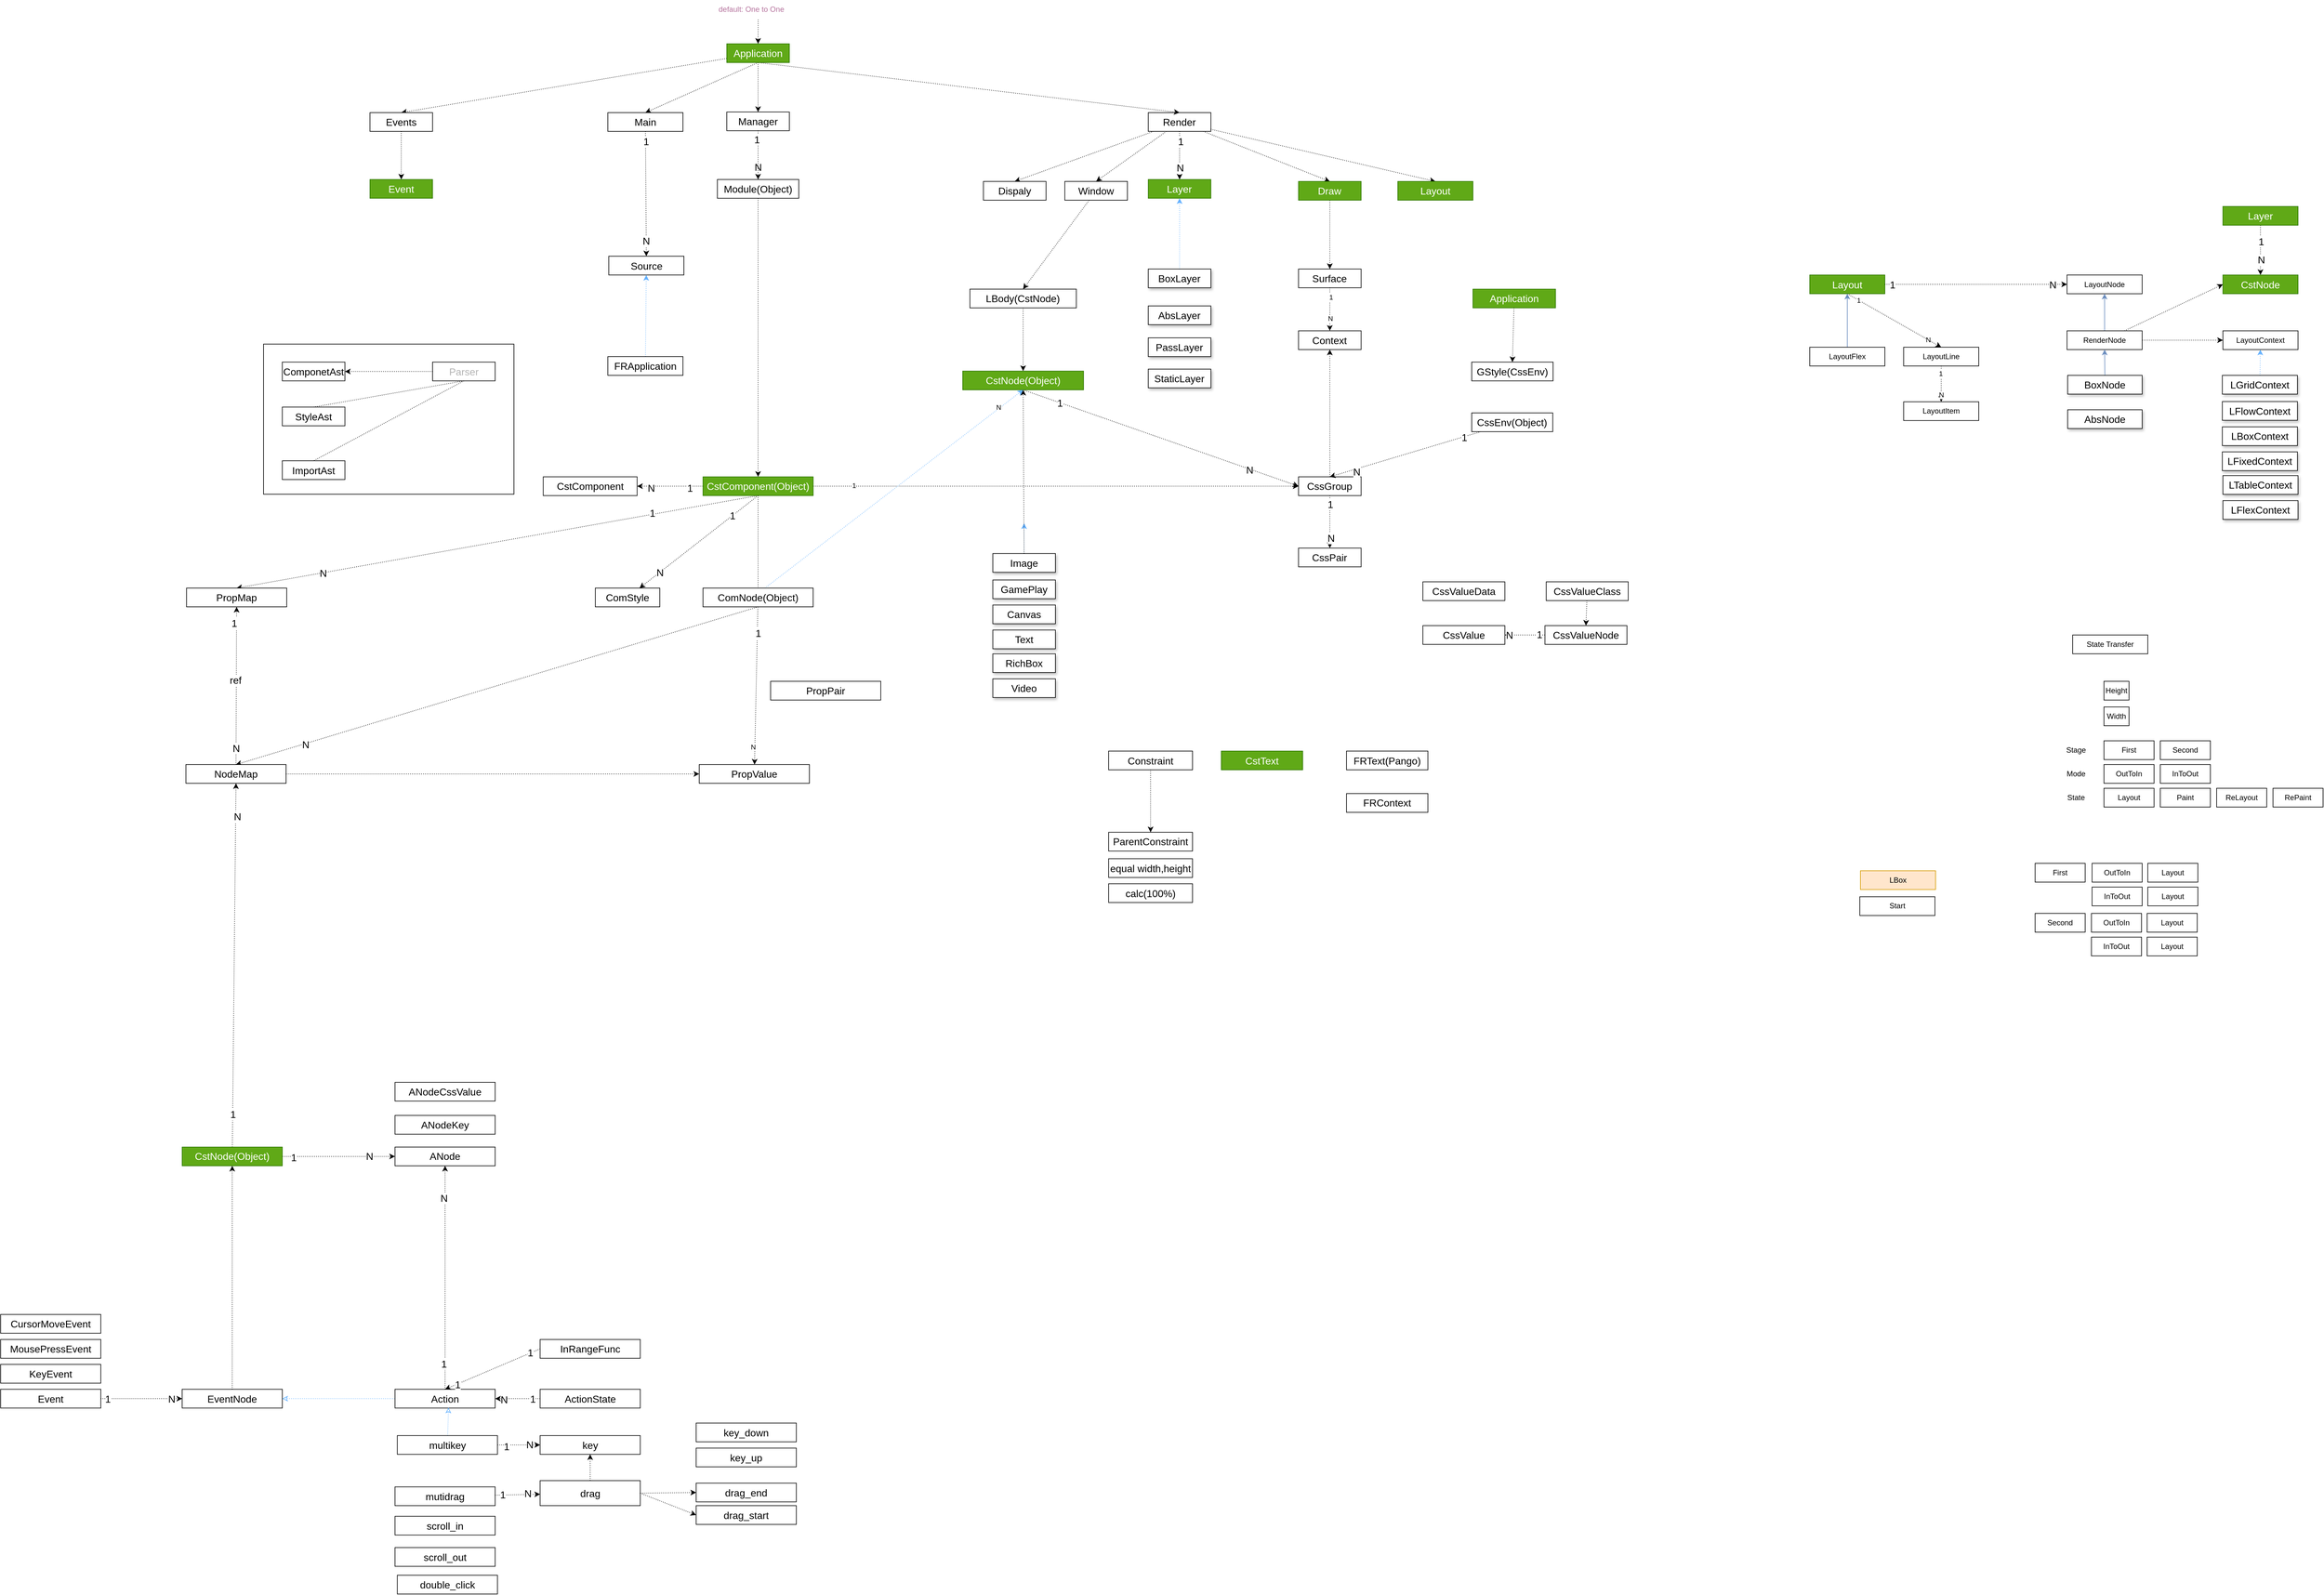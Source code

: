 <mxfile version="20.2.5" type="device"><diagram id="_N23DIPMtCVGRhZ30gLD" name="第 1 页"><mxGraphModel dx="1808" dy="590" grid="1" gridSize="10" guides="1" tooltips="1" connect="1" arrows="1" fold="1" page="1" pageScale="1" pageWidth="827" pageHeight="1169" background="none" math="0" shadow="0"><root><mxCell id="0"/><mxCell id="1" parent="0"/><mxCell id="vTjlXBZ8A0YJrTSdwNz2-1" value="" style="rounded=0;whiteSpace=wrap;html=1;fontFamily=Helvetica;fontSize=16;glass=0;noLabel=1;" parent="1" vertex="1"><mxGeometry x="-370" y="630" width="400" height="240" as="geometry"/></mxCell><mxCell id="srLBR-eKNToDPAw0bW0F-1" value="Manager" style="whiteSpace=wrap;html=1;fontStyle=0;fontSize=16;labelBorderColor=none;strokeOpacity=100;fixDash=0;enumerate=0;backgroundOutline=0;" parent="1" vertex="1"><mxGeometry x="370" y="259.0" width="100" height="30" as="geometry"/></mxCell><mxCell id="bB3FUnjyc7xPwZkcXDjZ-4" style="edgeStyle=none;shape=connector;rounded=0;comic=0;orthogonalLoop=1;jettySize=auto;html=1;dashed=1;dashPattern=1 2;labelBackgroundColor=default;fontFamily=Helvetica;fontSize=16;fontColor=default;endArrow=classic;strokeColor=default;" parent="1" source="srLBR-eKNToDPAw0bW0F-2" target="AO8aFez6V7OC_21t-UyS-113" edge="1"><mxGeometry relative="1" as="geometry"/></mxCell><mxCell id="srLBR-eKNToDPAw0bW0F-2" value="Module(Object)" style="whiteSpace=wrap;html=1;shadow=0;fontStyle=0;fontSize=16;strokeOpacity=100;fixDash=0;enumerate=0;backgroundOutline=0;" parent="1" vertex="1"><mxGeometry x="355" y="366.9" width="130" height="30" as="geometry"/></mxCell><mxCell id="AO8aFez6V7OC_21t-UyS-125" style="edgeStyle=none;shape=connector;rounded=0;orthogonalLoop=1;jettySize=auto;html=1;entryX=1;entryY=0.5;entryDx=0;entryDy=0;dashed=1;dashPattern=1 2;labelBackgroundColor=default;fontFamily=Helvetica;fontSize=16;fontColor=default;startArrow=none;startFill=0;endArrow=classic;endFill=1;strokeColor=default;fixDash=0;enumerate=0;backgroundOutline=0;" parent="1" source="srLBR-eKNToDPAw0bW0F-82" target="AO8aFez6V7OC_21t-UyS-124" edge="1"><mxGeometry relative="1" as="geometry"/></mxCell><mxCell id="se9XQzJi6xYLOeUyXSgX-72" style="edgeStyle=none;rounded=0;comic=0;orthogonalLoop=1;jettySize=auto;html=1;entryX=0.5;entryY=0;entryDx=0;entryDy=0;dashed=1;dashPattern=1 2;fontFamily=Helvetica;fontSize=16;fontColor=default;endArrow=none;endFill=0;exitX=0.5;exitY=1;exitDx=0;exitDy=0;" parent="1" source="srLBR-eKNToDPAw0bW0F-82" target="AO8aFez6V7OC_21t-UyS-137" edge="1"><mxGeometry relative="1" as="geometry"/></mxCell><mxCell id="se9XQzJi6xYLOeUyXSgX-73" style="edgeStyle=none;rounded=0;comic=0;orthogonalLoop=1;jettySize=auto;html=1;entryX=0.5;entryY=0;entryDx=0;entryDy=0;dashed=1;dashPattern=1 2;fontFamily=Helvetica;fontSize=16;fontColor=default;endArrow=none;endFill=0;exitX=0.5;exitY=1;exitDx=0;exitDy=0;" parent="1" source="srLBR-eKNToDPAw0bW0F-82" target="se9XQzJi6xYLOeUyXSgX-71" edge="1"><mxGeometry relative="1" as="geometry"/></mxCell><mxCell id="srLBR-eKNToDPAw0bW0F-110" value="" style="endArrow=classic;html=1;rounded=0;dashed=1;dashPattern=1 2;labelBackgroundColor=default;fontFamily=Helvetica;fontSize=16;fontColor=default;strokeColor=default;exitX=0.5;exitY=1;exitDx=0;exitDy=0;startArrow=none;startFill=0;endFill=1;fontStyle=0;strokeOpacity=100;entryX=0.5;entryY=0;entryDx=0;entryDy=0;fixDash=0;enumerate=0;backgroundOutline=0;" parent="1" source="srLBR-eKNToDPAw0bW0F-1" target="srLBR-eKNToDPAw0bW0F-2" edge="1"><mxGeometry relative="1" as="geometry"><mxPoint x="390" y="290.0" as="sourcePoint"/><mxPoint x="430" y="390.0" as="targetPoint"/></mxGeometry></mxCell><mxCell id="srLBR-eKNToDPAw0bW0F-112" value="N" style="resizable=0;html=1;align=right;verticalAlign=bottom;shadow=0;fontFamily=Helvetica;fontSize=16;fontColor=default;fontStyle=0;fixDash=0;enumerate=0;backgroundOutline=0;" parent="srLBR-eKNToDPAw0bW0F-110" connectable="0" vertex="1"><mxGeometry x="1" relative="1" as="geometry"><mxPoint x="6" y="-9" as="offset"/></mxGeometry></mxCell><mxCell id="AO8aFez6V7OC_21t-UyS-80" value="1" style="edgeLabel;html=1;align=center;verticalAlign=middle;resizable=0;points=[];fontSize=16;fontFamily=Helvetica;fontColor=default;fixDash=0;enumerate=0;backgroundOutline=0;" parent="srLBR-eKNToDPAw0bW0F-110" vertex="1" connectable="0"><mxGeometry x="-0.645" relative="1" as="geometry"><mxPoint x="-2" as="offset"/></mxGeometry></mxCell><mxCell id="srLBR-eKNToDPAw0bW0F-82" value="Parser" style="whiteSpace=wrap;html=1;shadow=0;fontStyle=0;strokeColor=default;fontSize=16;strokeOpacity=100;fontColor=#B3B3B3;fixDash=0;enumerate=0;backgroundOutline=0;" parent="1" vertex="1"><mxGeometry x="-100" y="658.79" width="100" height="30" as="geometry"/></mxCell><mxCell id="9Eu4qxXj4A-x9DAmZvT_-6" style="edgeStyle=none;shape=connector;rounded=0;orthogonalLoop=1;jettySize=auto;html=1;entryX=0.5;entryY=0;entryDx=0;entryDy=0;dashed=1;dashPattern=1 2;labelBackgroundColor=default;fontFamily=Helvetica;fontSize=16;fontColor=default;startArrow=none;startFill=0;endArrow=classic;endFill=1;strokeColor=default;" parent="1" source="AO8aFez6V7OC_21t-UyS-3" target="9Eu4qxXj4A-x9DAmZvT_-3" edge="1"><mxGeometry relative="1" as="geometry"/></mxCell><mxCell id="sxCNHtukWTik_-_hAVwb-6" style="edgeStyle=none;shape=connector;rounded=0;orthogonalLoop=1;jettySize=auto;html=1;entryX=0.5;entryY=0;entryDx=0;entryDy=0;dashed=1;dashPattern=1 2;labelBackgroundColor=default;fontFamily=Helvetica;fontSize=16;fontColor=default;startArrow=none;startFill=0;endArrow=classic;endFill=1;strokeColor=default;" parent="1" source="AO8aFez6V7OC_21t-UyS-3" target="sxCNHtukWTik_-_hAVwb-3" edge="1"><mxGeometry relative="1" as="geometry"/></mxCell><mxCell id="t-VZY58G59ScgUM86Q0_-16" style="edgeStyle=none;orthogonalLoop=1;jettySize=auto;html=1;entryX=0.5;entryY=0;entryDx=0;entryDy=0;fontFamily=Helvetica;fontSize=16;fontColor=default;endArrow=classic;rounded=0;dashed=1;dashPattern=1 2;startArrow=none;startFill=0;endFill=1;" parent="1" source="AO8aFez6V7OC_21t-UyS-3" target="AO8aFez6V7OC_21t-UyS-96" edge="1"><mxGeometry relative="1" as="geometry"/></mxCell><mxCell id="t-VZY58G59ScgUM86Q0_-17" style="edgeStyle=none;orthogonalLoop=1;jettySize=auto;html=1;entryX=0.5;entryY=0;entryDx=0;entryDy=0;fontFamily=Helvetica;fontSize=16;fontColor=default;startArrow=none;startFill=0;endArrow=classic;endFill=1;rounded=0;dashed=1;dashPattern=1 2;" parent="1" source="AO8aFez6V7OC_21t-UyS-3" target="AO8aFez6V7OC_21t-UyS-103" edge="1"><mxGeometry relative="1" as="geometry"/></mxCell><mxCell id="AO8aFez6V7OC_21t-UyS-3" value="Render" style="whiteSpace=wrap;html=1;fontStyle=0;fontSize=16;strokeOpacity=100;fixDash=0;enumerate=0;backgroundOutline=0;" parent="1" vertex="1"><mxGeometry x="1043.33" y="260.0" width="100" height="30" as="geometry"/></mxCell><mxCell id="AO8aFez6V7OC_21t-UyS-82" style="edgeStyle=none;shape=connector;rounded=0;orthogonalLoop=1;jettySize=auto;html=1;entryX=0.5;entryY=0;entryDx=0;entryDy=0;dashed=1;dashPattern=1 2;labelBackgroundColor=default;fontFamily=Helvetica;fontSize=16;fontColor=default;startArrow=none;startFill=0;endArrow=classic;endFill=1;strokeColor=default;exitX=0.5;exitY=1;exitDx=0;exitDy=0;fixDash=0;enumerate=0;backgroundOutline=0;" parent="1" source="AO8aFez6V7OC_21t-UyS-4" target="AO8aFez6V7OC_21t-UyS-81" edge="1"><mxGeometry relative="1" as="geometry"/></mxCell><mxCell id="AO8aFez6V7OC_21t-UyS-88" style="edgeStyle=none;shape=connector;rounded=0;orthogonalLoop=1;jettySize=auto;html=1;entryX=0.5;entryY=0;entryDx=0;entryDy=0;dashed=1;dashPattern=1 2;labelBackgroundColor=default;fontFamily=Helvetica;fontSize=16;fontColor=default;startArrow=none;startFill=0;endArrow=classic;endFill=1;strokeColor=default;exitX=0.5;exitY=1;exitDx=0;exitDy=0;fixDash=0;enumerate=0;backgroundOutline=0;" parent="1" source="AO8aFez6V7OC_21t-UyS-4" target="srLBR-eKNToDPAw0bW0F-1" edge="1"><mxGeometry relative="1" as="geometry"/></mxCell><mxCell id="AO8aFez6V7OC_21t-UyS-90" style="edgeStyle=none;shape=connector;rounded=0;orthogonalLoop=1;jettySize=auto;html=1;dashed=1;dashPattern=1 2;labelBackgroundColor=default;fontFamily=Helvetica;fontSize=16;fontColor=default;startArrow=none;startFill=0;endArrow=classic;endFill=1;strokeColor=default;exitX=0.5;exitY=1;exitDx=0;exitDy=0;entryX=0.5;entryY=0;entryDx=0;entryDy=0;fixDash=0;enumerate=0;backgroundOutline=0;" parent="1" source="AO8aFez6V7OC_21t-UyS-4" target="AO8aFez6V7OC_21t-UyS-3" edge="1"><mxGeometry relative="1" as="geometry"><mxPoint x="480" y="250" as="targetPoint"/></mxGeometry></mxCell><mxCell id="tDQRLC6_PAQmBumFb-kX-22" style="edgeStyle=none;rounded=0;orthogonalLoop=1;jettySize=auto;html=1;entryX=0.5;entryY=0;entryDx=0;entryDy=0;dashed=1;dashPattern=1 2;strokeColor=default;fontSize=16;startArrow=none;startFill=0;endFill=1;" parent="1" source="AO8aFez6V7OC_21t-UyS-4" target="AO8aFez6V7OC_21t-UyS-95" edge="1"><mxGeometry relative="1" as="geometry"/></mxCell><mxCell id="AO8aFez6V7OC_21t-UyS-4" value="Application" style="whiteSpace=wrap;html=1;fontStyle=0;fontSize=16;labelBorderColor=none;strokeOpacity=100;fixDash=0;enumerate=0;backgroundOutline=0;fillColor=#60a917;strokeColor=#2D7600;fontColor=#ffffff;shadow=0;rounded=0;glass=0;" parent="1" vertex="1"><mxGeometry x="370" y="150" width="100" height="30" as="geometry"/></mxCell><mxCell id="fwfw3z2ErWo4smF80Zi1-95" style="edgeStyle=none;rounded=0;sketch=0;orthogonalLoop=1;jettySize=auto;html=1;entryX=0.5;entryY=0;entryDx=0;entryDy=0;shadow=0;dashed=1;dashPattern=1 2;fontFamily=Helvetica;fontSize=12;fontColor=default;startArrow=none;startFill=0;strokeColor=default;fixDash=0;enumerate=0;backgroundOutline=0;" parent="1" source="AO8aFez6V7OC_21t-UyS-9" target="fwfw3z2ErWo4smF80Zi1-93" edge="1"><mxGeometry relative="1" as="geometry"/></mxCell><mxCell id="se9XQzJi6xYLOeUyXSgX-1" value="1" style="edgeLabel;html=1;align=center;verticalAlign=middle;resizable=0;points=[];fixDash=0;enumerate=0;backgroundOutline=0;" parent="fwfw3z2ErWo4smF80Zi1-95" vertex="1" connectable="0"><mxGeometry x="-0.564" y="1" relative="1" as="geometry"><mxPoint as="offset"/></mxGeometry></mxCell><mxCell id="se9XQzJi6xYLOeUyXSgX-2" value="N" style="edgeLabel;html=1;align=center;verticalAlign=middle;resizable=0;points=[];fixDash=0;enumerate=0;backgroundOutline=0;" parent="fwfw3z2ErWo4smF80Zi1-95" vertex="1" connectable="0"><mxGeometry x="0.409" relative="1" as="geometry"><mxPoint as="offset"/></mxGeometry></mxCell><mxCell id="AO8aFez6V7OC_21t-UyS-9" value="Surface" style="whiteSpace=wrap;html=1;fontStyle=0;fontSize=16;strokeOpacity=100;fixDash=0;enumerate=0;backgroundOutline=0;" parent="1" vertex="1"><mxGeometry x="1283.33" y="510.0" width="100" height="30" as="geometry"/></mxCell><mxCell id="AO8aFez6V7OC_21t-UyS-40" value="Layer" style="whiteSpace=wrap;html=1;fontStyle=0;fontSize=16;strokeOpacity=100;fixDash=0;enumerate=0;backgroundOutline=0;fillColor=#60a917;strokeColor=#2D7600;fontColor=#ffffff;labelBorderColor=none;shadow=0;rounded=0;glass=0;" parent="1" vertex="1"><mxGeometry x="1043.33" y="366.9" width="100" height="30" as="geometry"/></mxCell><mxCell id="AO8aFez6V7OC_21t-UyS-41" value="" style="endArrow=classic;html=1;rounded=0;dashed=1;dashPattern=1 2;labelBackgroundColor=default;fontFamily=Helvetica;fontSize=16;fontColor=default;strokeColor=default;exitX=0.5;exitY=1;exitDx=0;exitDy=0;startArrow=none;startFill=0;endFill=1;fontStyle=0;entryX=0.5;entryY=0;entryDx=0;entryDy=0;strokeOpacity=100;fixDash=0;enumerate=0;backgroundOutline=0;" parent="1" source="AO8aFez6V7OC_21t-UyS-3" target="AO8aFez6V7OC_21t-UyS-40" edge="1"><mxGeometry relative="1" as="geometry"><mxPoint x="840" y="350.0" as="sourcePoint"/><mxPoint x="840" y="450" as="targetPoint"/></mxGeometry></mxCell><mxCell id="AO8aFez6V7OC_21t-UyS-57" value="1" style="edgeLabel;html=1;align=center;verticalAlign=middle;resizable=0;points=[];fontSize=16;fontFamily=Helvetica;fontColor=default;fixDash=0;enumerate=0;backgroundOutline=0;" parent="AO8aFez6V7OC_21t-UyS-41" vertex="1" connectable="0"><mxGeometry x="-0.601" y="1" relative="1" as="geometry"><mxPoint as="offset"/></mxGeometry></mxCell><mxCell id="AO8aFez6V7OC_21t-UyS-58" value="N" style="edgeLabel;html=1;align=center;verticalAlign=middle;resizable=0;points=[];fontSize=16;fontFamily=Helvetica;fontColor=default;fixDash=0;enumerate=0;backgroundOutline=0;" parent="AO8aFez6V7OC_21t-UyS-41" vertex="1" connectable="0"><mxGeometry x="0.738" relative="1" as="geometry"><mxPoint y="-9" as="offset"/></mxGeometry></mxCell><mxCell id="AO8aFez6V7OC_21t-UyS-67" style="edgeStyle=none;shape=connector;rounded=0;orthogonalLoop=1;jettySize=auto;html=1;entryX=0.5;entryY=0;entryDx=0;entryDy=0;dashed=1;dashPattern=1 2;labelBackgroundColor=default;fontFamily=Helvetica;fontSize=16;fontColor=default;startArrow=none;startFill=0;endArrow=classic;endFill=1;strokeColor=default;strokeOpacity=100;fixDash=0;enumerate=0;backgroundOutline=0;" parent="1" source="9Eu4qxXj4A-x9DAmZvT_-3" target="AO8aFez6V7OC_21t-UyS-9" edge="1"><mxGeometry relative="1" as="geometry"><mxPoint x="1333.33" y="552.57" as="sourcePoint"/></mxGeometry></mxCell><mxCell id="p0tODl2XnqS8dyffp0-s-26" style="edgeStyle=none;shape=connector;rounded=0;comic=0;orthogonalLoop=1;jettySize=auto;html=1;entryX=0.5;entryY=0;entryDx=0;entryDy=0;dashed=1;dashPattern=1 2;labelBackgroundColor=default;fontFamily=Helvetica;fontSize=16;fontColor=default;endArrow=classic;strokeColor=default;" parent="1" source="AO8aFez6V7OC_21t-UyS-81" target="p0tODl2XnqS8dyffp0-s-23" edge="1"><mxGeometry relative="1" as="geometry"/></mxCell><mxCell id="p0tODl2XnqS8dyffp0-s-27" value="1" style="edgeLabel;html=1;align=center;verticalAlign=middle;resizable=0;points=[];fontSize=16;fontFamily=Helvetica;fontColor=default;" parent="p0tODl2XnqS8dyffp0-s-26" vertex="1" connectable="0"><mxGeometry x="-0.844" y="1" relative="1" as="geometry"><mxPoint as="offset"/></mxGeometry></mxCell><mxCell id="p0tODl2XnqS8dyffp0-s-28" value="N" style="edgeLabel;html=1;align=center;verticalAlign=middle;resizable=0;points=[];fontSize=16;fontFamily=Helvetica;fontColor=default;" parent="p0tODl2XnqS8dyffp0-s-26" vertex="1" connectable="0"><mxGeometry x="0.748" y="-1" relative="1" as="geometry"><mxPoint as="offset"/></mxGeometry></mxCell><mxCell id="AO8aFez6V7OC_21t-UyS-81" value="Main" style="whiteSpace=wrap;html=1;fontStyle=0;fontSize=16;labelBorderColor=none;strokeOpacity=100;fixDash=0;enumerate=0;backgroundOutline=0;" parent="1" vertex="1"><mxGeometry x="180" y="260.0" width="120" height="30" as="geometry"/></mxCell><mxCell id="tDQRLC6_PAQmBumFb-kX-32" value="" style="edgeStyle=none;rounded=0;orthogonalLoop=1;jettySize=auto;html=1;dashed=1;dashPattern=1 2;strokeColor=default;fontSize=16;startArrow=none;startFill=0;endFill=1;fontStyle=0;" parent="1" source="AO8aFez6V7OC_21t-UyS-95" target="tDQRLC6_PAQmBumFb-kX-31" edge="1"><mxGeometry relative="1" as="geometry"/></mxCell><mxCell id="AO8aFez6V7OC_21t-UyS-95" value="Events" style="whiteSpace=wrap;html=1;fontStyle=0;fontSize=16;labelBorderColor=none;strokeOpacity=100;fixDash=0;enumerate=0;backgroundOutline=0;" parent="1" vertex="1"><mxGeometry x="-200" y="260.0" width="100" height="30" as="geometry"/></mxCell><mxCell id="vbBoYqnnBJX6CrIw4YMH-4" style="edgeStyle=none;shape=connector;rounded=0;comic=0;orthogonalLoop=1;jettySize=auto;html=1;entryX=0.5;entryY=0;entryDx=0;entryDy=0;dashed=1;dashPattern=1 2;labelBackgroundColor=default;fontFamily=Helvetica;fontSize=16;fontColor=default;endArrow=classic;strokeColor=default;" parent="1" source="AO8aFez6V7OC_21t-UyS-96" target="3MFgkbLK2W6pAZ3sTvjC-19" edge="1"><mxGeometry relative="1" as="geometry"/></mxCell><mxCell id="AO8aFez6V7OC_21t-UyS-96" value="Window" style="whiteSpace=wrap;html=1;shadow=0;fontStyle=0;fontSize=16;strokeOpacity=100;fixDash=0;enumerate=0;backgroundOutline=0;" parent="1" vertex="1"><mxGeometry x="910" y="370.0" width="100" height="30" as="geometry"/></mxCell><mxCell id="AO8aFez6V7OC_21t-UyS-103" value="Dispaly" style="whiteSpace=wrap;html=1;shadow=0;fontStyle=0;fontSize=16;strokeOpacity=100;fixDash=0;enumerate=0;backgroundOutline=0;" parent="1" vertex="1"><mxGeometry x="780.0" y="370.0" width="100" height="30" as="geometry"/></mxCell><mxCell id="AO8aFez6V7OC_21t-UyS-132" style="edgeStyle=none;shape=connector;rounded=0;orthogonalLoop=1;jettySize=auto;html=1;entryX=1;entryY=0.5;entryDx=0;entryDy=0;dashed=1;dashPattern=1 2;labelBackgroundColor=default;fontFamily=Helvetica;fontSize=16;fontColor=default;startArrow=none;startFill=0;endArrow=classic;endFill=1;strokeColor=default;exitX=0;exitY=0.5;exitDx=0;exitDy=0;fixDash=0;enumerate=0;backgroundOutline=0;" parent="1" source="AO8aFez6V7OC_21t-UyS-113" target="AO8aFez6V7OC_21t-UyS-131" edge="1"><mxGeometry relative="1" as="geometry"><mxPoint x="661" y="876.31" as="sourcePoint"/><mxPoint x="671.0" y="938.81" as="targetPoint"/></mxGeometry></mxCell><mxCell id="fwfw3z2ErWo4smF80Zi1-28" value="1" style="edgeLabel;html=1;align=center;verticalAlign=middle;resizable=0;points=[];fontSize=16;fontFamily=Helvetica;fontColor=default;fixDash=0;enumerate=0;backgroundOutline=0;" parent="AO8aFez6V7OC_21t-UyS-132" vertex="1" connectable="0"><mxGeometry x="-0.662" y="3" relative="1" as="geometry"><mxPoint x="-3" as="offset"/></mxGeometry></mxCell><mxCell id="se9XQzJi6xYLOeUyXSgX-36" value="N" style="edgeLabel;html=1;align=center;verticalAlign=middle;resizable=0;points=[];fontSize=16;fontFamily=Helvetica;fontColor=default;" parent="AO8aFez6V7OC_21t-UyS-132" vertex="1" connectable="0"><mxGeometry x="0.583" y="3" relative="1" as="geometry"><mxPoint as="offset"/></mxGeometry></mxCell><mxCell id="hfySHGi0D-AIWdHUlQW5-18" style="edgeStyle=none;rounded=0;orthogonalLoop=1;jettySize=auto;html=1;entryX=0;entryY=0.5;entryDx=0;entryDy=0;fontSize=16;dashed=1;dashPattern=1 2;" parent="1" source="AO8aFez6V7OC_21t-UyS-113" target="fwfw3z2ErWo4smF80Zi1-51" edge="1"><mxGeometry relative="1" as="geometry"><mxPoint x="1170" y="872.8" as="targetPoint"/></mxGeometry></mxCell><mxCell id="hfySHGi0D-AIWdHUlQW5-19" value="1" style="edgeLabel;html=1;align=center;verticalAlign=middle;resizable=0;points=[];" parent="hfySHGi0D-AIWdHUlQW5-18" vertex="1" connectable="0"><mxGeometry x="-0.833" y="1" relative="1" as="geometry"><mxPoint as="offset"/></mxGeometry></mxCell><mxCell id="b0SShiwwmZGZxzh6fXLt-40" style="edgeStyle=none;shape=connector;rounded=0;comic=0;orthogonalLoop=1;jettySize=auto;html=1;dashed=1;dashPattern=1 2;labelBackgroundColor=default;fontFamily=Helvetica;fontSize=16;fontColor=default;endArrow=classic;strokeColor=default;exitX=0.5;exitY=1;exitDx=0;exitDy=0;" parent="1" source="AO8aFez6V7OC_21t-UyS-113" target="b0SShiwwmZGZxzh6fXLt-33" edge="1"><mxGeometry relative="1" as="geometry"/></mxCell><mxCell id="p0tODl2XnqS8dyffp0-s-12" value="N" style="edgeLabel;html=1;align=center;verticalAlign=middle;resizable=0;points=[];fontSize=16;fontFamily=Helvetica;fontColor=default;" parent="b0SShiwwmZGZxzh6fXLt-40" vertex="1" connectable="0"><mxGeometry x="0.662" relative="1" as="geometry"><mxPoint as="offset"/></mxGeometry></mxCell><mxCell id="p0tODl2XnqS8dyffp0-s-13" value="1" style="edgeLabel;html=1;align=center;verticalAlign=middle;resizable=0;points=[];fontSize=16;fontFamily=Helvetica;fontColor=default;" parent="b0SShiwwmZGZxzh6fXLt-40" vertex="1" connectable="0"><mxGeometry x="-0.578" y="5" relative="1" as="geometry"><mxPoint x="-5" y="-3" as="offset"/></mxGeometry></mxCell><mxCell id="rj_vMMQdR87xLDk41NYo-19" style="edgeStyle=none;shape=connector;rounded=0;comic=0;orthogonalLoop=1;jettySize=auto;html=1;entryX=0.5;entryY=0;entryDx=0;entryDy=0;dashed=1;dashPattern=1 2;labelBackgroundColor=default;strokeColor=default;fontFamily=Helvetica;fontSize=16;fontColor=default;endArrow=classic;exitX=0.5;exitY=1;exitDx=0;exitDy=0;" parent="1" source="AO8aFez6V7OC_21t-UyS-113" target="rj_vMMQdR87xLDk41NYo-15" edge="1"><mxGeometry relative="1" as="geometry"/></mxCell><mxCell id="rj_vMMQdR87xLDk41NYo-20" value="N" style="edgeLabel;html=1;align=center;verticalAlign=middle;resizable=0;points=[];fontSize=16;fontFamily=Helvetica;fontColor=default;" parent="rj_vMMQdR87xLDk41NYo-19" vertex="1" connectable="0"><mxGeometry x="0.67" relative="1" as="geometry"><mxPoint as="offset"/></mxGeometry></mxCell><mxCell id="rj_vMMQdR87xLDk41NYo-21" value="1" style="edgeLabel;html=1;align=center;verticalAlign=middle;resizable=0;points=[];fontSize=16;fontFamily=Helvetica;fontColor=default;" parent="rj_vMMQdR87xLDk41NYo-19" vertex="1" connectable="0"><mxGeometry x="-0.595" y="-2" relative="1" as="geometry"><mxPoint as="offset"/></mxGeometry></mxCell><mxCell id="AO8aFez6V7OC_21t-UyS-113" value="CstComponent(Object)" style="whiteSpace=wrap;html=1;shadow=0;fontStyle=0;strokeColor=#2D7600;fontSize=16;strokeOpacity=100;fixDash=0;enumerate=0;backgroundOutline=0;fillColor=#60a917;fontColor=#ffffff;labelBorderColor=none;rounded=0;glass=0;" parent="1" vertex="1"><mxGeometry x="332" y="842.18" width="176" height="30" as="geometry"/></mxCell><mxCell id="AO8aFez6V7OC_21t-UyS-124" value="ComponetAst" style="whiteSpace=wrap;html=1;shadow=0;fontStyle=0;strokeColor=default;fontSize=16;strokeOpacity=100;fixDash=0;enumerate=0;backgroundOutline=0;" parent="1" vertex="1"><mxGeometry x="-340" y="658.79" width="100" height="30" as="geometry"/></mxCell><mxCell id="AO8aFez6V7OC_21t-UyS-131" value="CstComponent" style="whiteSpace=wrap;html=1;shadow=0;fontStyle=0;strokeColor=default;fontSize=16;strokeOpacity=100;fixDash=0;enumerate=0;backgroundOutline=0;" parent="1" vertex="1"><mxGeometry x="76.79" y="842.18" width="150" height="30" as="geometry"/></mxCell><mxCell id="AO8aFez6V7OC_21t-UyS-137" value="ImportAst" style="whiteSpace=wrap;html=1;shadow=0;fontStyle=0;strokeColor=default;fontSize=16;strokeOpacity=100;fixDash=0;enumerate=0;backgroundOutline=0;" parent="1" vertex="1"><mxGeometry x="-340" y="816.51" width="100" height="30" as="geometry"/></mxCell><mxCell id="fwfw3z2ErWo4smF80Zi1-50" style="edgeStyle=none;rounded=0;orthogonalLoop=1;jettySize=auto;html=1;entryX=0.5;entryY=0;entryDx=0;entryDy=0;dashed=1;dashPattern=1 2;fontFamily=Helvetica;fontSize=12;fontColor=#FF1414;strokeColor=default;exitX=0.501;exitY=1.044;exitDx=0;exitDy=0;exitPerimeter=0;fixDash=0;enumerate=0;backgroundOutline=0;" parent="1" source="fwfw3z2ErWo4smF80Zi1-42" target="AO8aFez6V7OC_21t-UyS-4" edge="1"><mxGeometry relative="1" as="geometry"><mxPoint x="650" y="80" as="sourcePoint"/></mxGeometry></mxCell><mxCell id="fwfw3z2ErWo4smF80Zi1-42" value="default: One to One&amp;nbsp;" style="text;html=1;align=left;verticalAlign=middle;resizable=0;points=[];autosize=1;strokeColor=none;fillColor=none;fontSize=12;fontFamily=Helvetica;fontColor=#B5739D;glass=0;sketch=0;shadow=0;labelBackgroundColor=default;labelBorderColor=none;labelPosition=center;verticalLabelPosition=middle;fixDash=0;enumerate=0;backgroundOutline=0;" parent="1" vertex="1"><mxGeometry x="355" y="80" width="130" height="30" as="geometry"/></mxCell><mxCell id="tDQRLC6_PAQmBumFb-kX-6" style="edgeStyle=none;rounded=0;orthogonalLoop=1;jettySize=auto;html=1;entryX=0.5;entryY=1;entryDx=0;entryDy=0;dashed=1;dashPattern=1 2;" parent="1" source="fwfw3z2ErWo4smF80Zi1-51" target="fwfw3z2ErWo4smF80Zi1-93" edge="1"><mxGeometry relative="1" as="geometry"/></mxCell><mxCell id="fwfw3z2ErWo4smF80Zi1-76" value="LBoxContext" style="whiteSpace=wrap;html=1;shadow=1;fontStyle=0;strokeColor=default;fontSize=16;strokeOpacity=100;fillColor=default;fixDash=0;enumerate=0;backgroundOutline=0;" parent="1" vertex="1"><mxGeometry x="2759.08" y="762.28" width="120" height="30" as="geometry"/></mxCell><mxCell id="fwfw3z2ErWo4smF80Zi1-86" style="edgeStyle=none;rounded=0;sketch=0;orthogonalLoop=1;jettySize=auto;html=1;entryX=0.5;entryY=1;entryDx=0;entryDy=0;shadow=0;fontFamily=Helvetica;fontSize=16;fontColor=#000000;startArrow=none;startFill=0;strokeColor=#66B2FF;fixDash=0;enumerate=0;backgroundOutline=0;comic=0;dashed=1;dashPattern=1 2;" parent="1" source="fwfw3z2ErWo4smF80Zi1-85" edge="1"><mxGeometry relative="1" as="geometry"><mxPoint x="845" y="916.52" as="targetPoint"/></mxGeometry></mxCell><mxCell id="c0aZY4QWpy8P0Er0Lll6-14" style="edgeStyle=none;shape=connector;rounded=0;comic=0;orthogonalLoop=1;jettySize=auto;html=1;dashed=1;dashPattern=1 2;labelBackgroundColor=default;fontFamily=Helvetica;fontSize=16;fontColor=default;endArrow=classic;strokeColor=default;" parent="1" source="fwfw3z2ErWo4smF80Zi1-85" target="b0SShiwwmZGZxzh6fXLt-1" edge="1"><mxGeometry relative="1" as="geometry"/></mxCell><mxCell id="fwfw3z2ErWo4smF80Zi1-85" value="Image" style="whiteSpace=wrap;html=1;shadow=1;fontStyle=0;strokeColor=default;fontSize=16;strokeOpacity=100;labelBackgroundColor=none;fillColor=default;fixDash=0;enumerate=0;backgroundOutline=0;" parent="1" vertex="1"><mxGeometry x="795" y="964.78" width="100" height="30" as="geometry"/></mxCell><mxCell id="fwfw3z2ErWo4smF80Zi1-87" value="Text" style="whiteSpace=wrap;html=1;shadow=1;fontStyle=0;strokeColor=default;fontSize=16;strokeOpacity=100;labelBackgroundColor=none;fillColor=default;fixDash=0;enumerate=0;backgroundOutline=0;" parent="1" vertex="1"><mxGeometry x="795" y="1087.06" width="100" height="30" as="geometry"/></mxCell><mxCell id="fwfw3z2ErWo4smF80Zi1-89" value="GamePlay" style="whiteSpace=wrap;html=1;shadow=1;fontStyle=0;strokeColor=default;fontSize=16;strokeOpacity=100;labelBackgroundColor=none;fillColor=default;fixDash=0;enumerate=0;backgroundOutline=0;" parent="1" vertex="1"><mxGeometry x="795" y="1007.06" width="100" height="30" as="geometry"/></mxCell><mxCell id="fwfw3z2ErWo4smF80Zi1-93" value="Context" style="whiteSpace=wrap;html=1;fontStyle=0;fontSize=16;strokeOpacity=100;fixDash=0;enumerate=0;backgroundOutline=0;" parent="1" vertex="1"><mxGeometry x="1283.33" y="608.79" width="100" height="30" as="geometry"/></mxCell><mxCell id="se9XQzJi6xYLOeUyXSgX-16" value="Canvas" style="whiteSpace=wrap;html=1;shadow=1;fontStyle=0;strokeColor=default;fontSize=16;strokeOpacity=100;labelBackgroundColor=none;fillColor=default;fixDash=0;enumerate=0;backgroundOutline=0;" parent="1" vertex="1"><mxGeometry x="795" y="1047.06" width="100" height="30" as="geometry"/></mxCell><mxCell id="se9XQzJi6xYLOeUyXSgX-71" value="StyleAst" style="whiteSpace=wrap;html=1;shadow=0;fontStyle=0;strokeColor=default;fontSize=16;strokeOpacity=100;fixDash=0;enumerate=0;backgroundOutline=0;" parent="1" vertex="1"><mxGeometry x="-340" y="730.66" width="100" height="30" as="geometry"/></mxCell><mxCell id="t-VZY58G59ScgUM86Q0_-8" style="edgeStyle=none;orthogonalLoop=1;jettySize=auto;html=1;fontFamily=Helvetica;fontSize=16;fontColor=#000000;endArrow=classic;rounded=0;strokeColor=#66B2FF;sketch=0;shadow=0;startArrow=none;startFill=0;comic=0;dashed=1;dashPattern=1 2;" parent="1" source="aZyg1DhBIsQEchSUXw_Y-1" target="qEt9uM6Lh4KYioe4LHEX-1" edge="1"><mxGeometry relative="1" as="geometry"><mxPoint x="2790.752" y="827.52" as="targetPoint"/></mxGeometry></mxCell><mxCell id="aZyg1DhBIsQEchSUXw_Y-1" value="LGridContext" style="whiteSpace=wrap;html=1;shadow=1;fontStyle=0;strokeColor=default;fontSize=16;strokeOpacity=100;fillColor=default;fixDash=0;enumerate=0;backgroundOutline=0;" parent="1" vertex="1"><mxGeometry x="2759.08" y="680.0" width="120" height="30" as="geometry"/></mxCell><mxCell id="aZyg1DhBIsQEchSUXw_Y-4" value="LFlowContext" style="whiteSpace=wrap;html=1;shadow=1;fontStyle=0;strokeColor=default;fontSize=16;strokeOpacity=100;fillColor=default;fixDash=0;enumerate=0;backgroundOutline=0;" parent="1" vertex="1"><mxGeometry x="2759.08" y="721.84" width="120" height="30" as="geometry"/></mxCell><mxCell id="lHMZdkzsUEGBkxSQ9ku1-1" value="LFixedContext" style="whiteSpace=wrap;html=1;shadow=1;fontStyle=0;strokeColor=default;fontSize=16;strokeOpacity=100;fillColor=default;fixDash=0;enumerate=0;backgroundOutline=0;" parent="1" vertex="1"><mxGeometry x="2759.08" y="802.28" width="120" height="30" as="geometry"/></mxCell><mxCell id="tDQRLC6_PAQmBumFb-kX-31" value="Event" style="whiteSpace=wrap;html=1;fontStyle=0;fontSize=16;labelBorderColor=none;strokeOpacity=100;fixDash=0;enumerate=0;backgroundOutline=0;fillColor=#60a917;strokeColor=#2D7600;fontColor=#ffffff;shadow=0;rounded=0;glass=0;" parent="1" vertex="1"><mxGeometry x="-200" y="366.9" width="100" height="30" as="geometry"/></mxCell><mxCell id="3qlGYJx5RQ6duNaz_BGI-19" style="shape=connector;rounded=0;orthogonalLoop=1;jettySize=auto;html=1;entryX=0;entryY=0.5;entryDx=0;entryDy=0;dashed=1;dashPattern=1 2;labelBackgroundColor=default;fontFamily=Helvetica;fontSize=16;fontColor=default;endArrow=classic;strokeColor=default;exitX=0.5;exitY=1;exitDx=0;exitDy=0;" parent="1" source="b0SShiwwmZGZxzh6fXLt-1" target="fwfw3z2ErWo4smF80Zi1-51" edge="1"><mxGeometry relative="1" as="geometry"><mxPoint x="1000" y="742.72" as="sourcePoint"/></mxGeometry></mxCell><mxCell id="3qlGYJx5RQ6duNaz_BGI-20" value="1" style="edgeLabel;html=1;align=center;verticalAlign=middle;resizable=0;points=[];fontSize=16;fontFamily=Helvetica;fontColor=default;" parent="3qlGYJx5RQ6duNaz_BGI-19" vertex="1" connectable="0"><mxGeometry x="-0.734" relative="1" as="geometry"><mxPoint as="offset"/></mxGeometry></mxCell><mxCell id="3qlGYJx5RQ6duNaz_BGI-21" value="N" style="edgeLabel;html=1;align=center;verticalAlign=middle;resizable=0;points=[];fontSize=16;fontFamily=Helvetica;fontColor=default;" parent="3qlGYJx5RQ6duNaz_BGI-19" vertex="1" connectable="0"><mxGeometry x="0.643" y="-1" relative="1" as="geometry"><mxPoint as="offset"/></mxGeometry></mxCell><mxCell id="b0SShiwwmZGZxzh6fXLt-25" style="edgeStyle=none;shape=connector;rounded=0;comic=0;orthogonalLoop=1;jettySize=auto;html=1;entryX=0.5;entryY=0;entryDx=0;entryDy=0;dashed=1;dashPattern=1 2;labelBackgroundColor=default;fontFamily=Helvetica;fontSize=16;fontColor=default;endArrow=classic;strokeColor=default;" parent="1" source="VanB3wyzTlclgv52SRCy-10" target="b0SShiwwmZGZxzh6fXLt-31" edge="1"><mxGeometry relative="1" as="geometry"><mxPoint x="1480.005" y="650" as="targetPoint"/></mxGeometry></mxCell><mxCell id="VanB3wyzTlclgv52SRCy-10" value="Application" style="whiteSpace=wrap;html=1;fontStyle=0;fontSize=16;labelBorderColor=none;strokeOpacity=100;fixDash=0;enumerate=0;backgroundOutline=0;shadow=0;fillColor=#60a917;strokeColor=#2D7600;fontColor=#ffffff;rounded=0;glass=0;" parent="1" vertex="1"><mxGeometry x="1561.95" y="542.16" width="131.95" height="30" as="geometry"/></mxCell><mxCell id="hfySHGi0D-AIWdHUlQW5-15" value="AbsLayer" style="whiteSpace=wrap;html=1;fontStyle=0;fontSize=16;strokeOpacity=100;fixDash=0;enumerate=0;backgroundOutline=0;fillColor=default;strokeColor=default;fontColor=default;labelBorderColor=none;shadow=1;rounded=0;glass=0;" parent="1" vertex="1"><mxGeometry x="1043.33" y="569" width="100" height="30" as="geometry"/></mxCell><mxCell id="t-VZY58G59ScgUM86Q0_-15" style="edgeStyle=none;orthogonalLoop=1;jettySize=auto;html=1;fontFamily=Helvetica;fontSize=16;fontColor=#000000;endArrow=classic;rounded=0;strokeColor=#66B2FF;comic=0;dashed=1;dashPattern=1 2;sketch=0;shadow=0;startArrow=none;startFill=0;" parent="1" source="hfySHGi0D-AIWdHUlQW5-16" target="AO8aFez6V7OC_21t-UyS-40" edge="1"><mxGeometry relative="1" as="geometry"/></mxCell><mxCell id="hfySHGi0D-AIWdHUlQW5-16" value="BoxLayer" style="whiteSpace=wrap;html=1;fontStyle=0;fontSize=16;strokeOpacity=100;fixDash=0;enumerate=0;backgroundOutline=0;fillColor=default;strokeColor=default;fontColor=default;labelBorderColor=none;shadow=1;rounded=0;glass=0;" parent="1" vertex="1"><mxGeometry x="1043.33" y="510" width="100" height="30" as="geometry"/></mxCell><mxCell id="b0SShiwwmZGZxzh6fXLt-20" style="edgeStyle=none;shape=connector;rounded=0;comic=0;orthogonalLoop=1;jettySize=auto;html=1;entryX=0.5;entryY=0;entryDx=0;entryDy=0;dashed=1;dashPattern=1 2;labelBackgroundColor=default;fontFamily=Helvetica;fontSize=16;fontColor=default;endArrow=classic;strokeColor=default;" parent="1" source="3MFgkbLK2W6pAZ3sTvjC-19" target="b0SShiwwmZGZxzh6fXLt-1" edge="1"><mxGeometry relative="1" as="geometry"/></mxCell><mxCell id="3MFgkbLK2W6pAZ3sTvjC-19" value="LBody(CstNode)" style="whiteSpace=wrap;html=1;shadow=0;fontStyle=0;strokeColor=default;fontSize=16;strokeOpacity=100;fixDash=0;enumerate=0;backgroundOutline=0;fillColor=default;fontColor=default;labelBorderColor=none;rounded=0;glass=0;" parent="1" vertex="1"><mxGeometry x="758.41" y="542.16" width="170" height="30" as="geometry"/></mxCell><mxCell id="pf9HwXxPTRLERSukKGTt-1" value="PassLayer" style="whiteSpace=wrap;html=1;fontStyle=0;fontSize=16;strokeOpacity=100;fixDash=0;enumerate=0;backgroundOutline=0;fillColor=default;strokeColor=default;fontColor=default;labelBorderColor=none;shadow=1;rounded=0;glass=0;" parent="1" vertex="1"><mxGeometry x="1043.33" y="620" width="100" height="30" as="geometry"/></mxCell><mxCell id="pf9HwXxPTRLERSukKGTt-3" value="RichBox" style="whiteSpace=wrap;html=1;shadow=1;fontStyle=0;strokeColor=default;fontSize=16;strokeOpacity=100;fillColor=default;fixDash=0;enumerate=0;backgroundOutline=0;" parent="1" vertex="1"><mxGeometry x="795" y="1124.98" width="100" height="30" as="geometry"/></mxCell><mxCell id="pf9HwXxPTRLERSukKGTt-4" value="Video" style="whiteSpace=wrap;html=1;shadow=1;fontStyle=0;strokeColor=default;fontSize=16;strokeOpacity=100;labelBackgroundColor=none;fillColor=default;fixDash=0;enumerate=0;backgroundOutline=0;" parent="1" vertex="1"><mxGeometry x="795" y="1164.98" width="100" height="30" as="geometry"/></mxCell><mxCell id="b0SShiwwmZGZxzh6fXLt-1" value="CstNode(Object)" style="whiteSpace=wrap;html=1;shadow=0;fontStyle=0;strokeColor=#2D7600;fontSize=16;strokeOpacity=100;fixDash=0;enumerate=0;backgroundOutline=0;fillColor=#60a917;fontColor=#ffffff;labelBorderColor=none;rounded=0;glass=0;" parent="1" vertex="1"><mxGeometry x="746.91" y="673.16" width="193" height="30" as="geometry"/></mxCell><mxCell id="fwfw3z2ErWo4smF80Zi1-41" value="CssPair" style="whiteSpace=wrap;html=1;fontStyle=0;fontSize=16;strokeOpacity=100;fixDash=0;enumerate=0;backgroundOutline=0;" parent="1" vertex="1"><mxGeometry x="1283.33" y="956.08" width="100" height="30" as="geometry"/></mxCell><mxCell id="fwfw3z2ErWo4smF80Zi1-56" style="edgeStyle=none;rounded=0;orthogonalLoop=1;jettySize=auto;html=1;entryX=0.5;entryY=0;entryDx=0;entryDy=0;dashed=1;dashPattern=1 2;fontFamily=Helvetica;fontSize=16;fontColor=default;strokeColor=default;fixDash=0;enumerate=0;backgroundOutline=0;" parent="1" source="fwfw3z2ErWo4smF80Zi1-51" target="fwfw3z2ErWo4smF80Zi1-41" edge="1"><mxGeometry relative="1" as="geometry"/></mxCell><mxCell id="fwfw3z2ErWo4smF80Zi1-57" value="1" style="edgeLabel;html=1;align=center;verticalAlign=middle;resizable=0;points=[];fontSize=16;fontFamily=Helvetica;fontColor=default;fixDash=0;enumerate=0;backgroundOutline=0;" parent="fwfw3z2ErWo4smF80Zi1-56" vertex="1" connectable="0"><mxGeometry x="-0.684" relative="1" as="geometry"><mxPoint as="offset"/></mxGeometry></mxCell><mxCell id="fwfw3z2ErWo4smF80Zi1-58" value="N" style="edgeLabel;html=1;align=center;verticalAlign=middle;resizable=0;points=[];fontSize=16;fontFamily=Helvetica;fontColor=default;fixDash=0;enumerate=0;backgroundOutline=0;" parent="fwfw3z2ErWo4smF80Zi1-56" vertex="1" connectable="0"><mxGeometry x="0.617" y="1" relative="1" as="geometry"><mxPoint as="offset"/></mxGeometry></mxCell><mxCell id="fwfw3z2ErWo4smF80Zi1-51" value="CssGroup" style="whiteSpace=wrap;html=1;fontStyle=0;fontSize=16;strokeOpacity=100;fixDash=0;enumerate=0;backgroundOutline=0;" parent="1" vertex="1"><mxGeometry x="1283.33" y="842.18" width="100" height="30" as="geometry"/></mxCell><mxCell id="3qlGYJx5RQ6duNaz_BGI-5" value="CssValue" style="whiteSpace=wrap;html=1;fontStyle=0;fontSize=16;strokeOpacity=100;fixDash=0;enumerate=0;backgroundOutline=0;" parent="1" vertex="1"><mxGeometry x="1482" y="1080" width="131" height="30" as="geometry"/></mxCell><mxCell id="3qlGYJx5RQ6duNaz_BGI-8" style="edgeStyle=none;shape=connector;rounded=0;orthogonalLoop=1;jettySize=auto;html=1;dashed=1;dashPattern=1 2;labelBackgroundColor=default;fontFamily=Helvetica;fontSize=16;fontColor=default;endArrow=classic;strokeColor=default;" parent="1" source="3qlGYJx5RQ6duNaz_BGI-7" target="3qlGYJx5RQ6duNaz_BGI-5" edge="1"><mxGeometry relative="1" as="geometry"><mxPoint x="1633" y="1090" as="targetPoint"/></mxGeometry></mxCell><mxCell id="3qlGYJx5RQ6duNaz_BGI-9" value="1" style="edgeLabel;html=1;align=center;verticalAlign=middle;resizable=0;points=[];fontSize=16;fontFamily=Helvetica;fontColor=default;" parent="3qlGYJx5RQ6duNaz_BGI-8" vertex="1" connectable="0"><mxGeometry x="-0.748" y="-1" relative="1" as="geometry"><mxPoint x="-1" as="offset"/></mxGeometry></mxCell><mxCell id="3qlGYJx5RQ6duNaz_BGI-10" value="N" style="edgeLabel;html=1;align=center;verticalAlign=middle;resizable=0;points=[];fontSize=16;fontFamily=Helvetica;fontColor=default;" parent="3qlGYJx5RQ6duNaz_BGI-8" vertex="1" connectable="0"><mxGeometry x="0.778" y="-1" relative="1" as="geometry"><mxPoint y="1" as="offset"/></mxGeometry></mxCell><mxCell id="3qlGYJx5RQ6duNaz_BGI-7" value="CssValueNode" style="whiteSpace=wrap;html=1;fontStyle=0;fontSize=16;strokeOpacity=100;fixDash=0;enumerate=0;backgroundOutline=0;glass=0;" parent="1" vertex="1"><mxGeometry x="1677" y="1080" width="131" height="30" as="geometry"/></mxCell><mxCell id="3qlGYJx5RQ6duNaz_BGI-13" style="edgeStyle=none;shape=connector;rounded=0;orthogonalLoop=1;jettySize=auto;html=1;entryX=0.5;entryY=0;entryDx=0;entryDy=0;dashed=1;dashPattern=1 2;labelBackgroundColor=default;fontFamily=Helvetica;fontSize=16;fontColor=default;endArrow=classic;strokeColor=default;" parent="1" source="3qlGYJx5RQ6duNaz_BGI-11" target="3qlGYJx5RQ6duNaz_BGI-7" edge="1"><mxGeometry relative="1" as="geometry"/></mxCell><mxCell id="3qlGYJx5RQ6duNaz_BGI-11" value="CssValueClass" style="whiteSpace=wrap;html=1;fontStyle=0;fontSize=16;strokeOpacity=100;fixDash=0;enumerate=0;backgroundOutline=0;glass=0;" parent="1" vertex="1"><mxGeometry x="1679" y="1010" width="131" height="30" as="geometry"/></mxCell><mxCell id="3qlGYJx5RQ6duNaz_BGI-12" value="CssValueData" style="whiteSpace=wrap;html=1;fontStyle=0;fontSize=16;strokeOpacity=100;fixDash=0;enumerate=0;backgroundOutline=0;glass=0;" parent="1" vertex="1"><mxGeometry x="1482.0" y="1010" width="131" height="30" as="geometry"/></mxCell><mxCell id="b0SShiwwmZGZxzh6fXLt-26" style="edgeStyle=none;shape=connector;rounded=0;comic=0;orthogonalLoop=1;jettySize=auto;html=1;entryX=0.5;entryY=0;entryDx=0;entryDy=0;dashed=1;dashPattern=1 2;labelBackgroundColor=default;fontFamily=Helvetica;fontSize=16;fontColor=default;endArrow=classic;strokeColor=default;" parent="1" source="b0SShiwwmZGZxzh6fXLt-22" target="fwfw3z2ErWo4smF80Zi1-51" edge="1"><mxGeometry relative="1" as="geometry"/></mxCell><mxCell id="b0SShiwwmZGZxzh6fXLt-27" value="1" style="edgeLabel;html=1;align=center;verticalAlign=middle;resizable=0;points=[];fontSize=16;fontFamily=Helvetica;fontColor=default;" parent="b0SShiwwmZGZxzh6fXLt-26" vertex="1" connectable="0"><mxGeometry x="-0.777" y="1" relative="1" as="geometry"><mxPoint as="offset"/></mxGeometry></mxCell><mxCell id="b0SShiwwmZGZxzh6fXLt-28" value="N" style="edgeLabel;html=1;align=center;verticalAlign=middle;resizable=0;points=[];fontSize=16;fontFamily=Helvetica;fontColor=default;" parent="b0SShiwwmZGZxzh6fXLt-26" vertex="1" connectable="0"><mxGeometry x="0.661" y="4" relative="1" as="geometry"><mxPoint as="offset"/></mxGeometry></mxCell><mxCell id="b0SShiwwmZGZxzh6fXLt-22" value="CssEnv(Object)" style="whiteSpace=wrap;html=1;fontStyle=0;fontSize=16;strokeOpacity=100;fixDash=0;enumerate=0;backgroundOutline=0;" parent="1" vertex="1"><mxGeometry x="1560" y="740" width="129.45" height="30" as="geometry"/></mxCell><mxCell id="b0SShiwwmZGZxzh6fXLt-31" value="GStyle(CssEnv)" style="whiteSpace=wrap;html=1;shadow=0;fontStyle=0;strokeColor=default;fontSize=16;strokeOpacity=100;fixDash=0;enumerate=0;backgroundOutline=0;fillColor=default;fontColor=default;labelBorderColor=none;rounded=0;glass=0;" parent="1" vertex="1"><mxGeometry x="1560" y="658.79" width="130" height="30" as="geometry"/></mxCell><mxCell id="b0SShiwwmZGZxzh6fXLt-33" value="ComStyle" style="whiteSpace=wrap;html=1;shadow=0;fontStyle=0;strokeColor=default;fontSize=16;strokeOpacity=100;fixDash=0;enumerate=0;backgroundOutline=0;" parent="1" vertex="1"><mxGeometry x="160" y="1020" width="103" height="30" as="geometry"/></mxCell><mxCell id="b0SShiwwmZGZxzh6fXLt-49" style="edgeStyle=none;shape=connector;rounded=0;comic=0;orthogonalLoop=1;jettySize=auto;html=1;entryX=0.5;entryY=0;entryDx=0;entryDy=0;dashed=1;dashPattern=1 2;labelBackgroundColor=default;fontFamily=Helvetica;fontSize=16;fontColor=default;endArrow=classic;strokeColor=default;" parent="1" source="b0SShiwwmZGZxzh6fXLt-42" target="b0SShiwwmZGZxzh6fXLt-47" edge="1"><mxGeometry relative="1" as="geometry"/></mxCell><mxCell id="b0SShiwwmZGZxzh6fXLt-42" value="Constraint" style="whiteSpace=wrap;html=1;shadow=0;fontStyle=0;strokeColor=default;fontSize=16;strokeOpacity=100;fixDash=0;enumerate=0;backgroundOutline=0;fillColor=default;fontColor=default;labelBorderColor=none;rounded=0;glass=0;" parent="1" vertex="1"><mxGeometry x="980" y="1280.54" width="134" height="30" as="geometry"/></mxCell><mxCell id="b0SShiwwmZGZxzh6fXLt-47" value="ParentConstraint" style="whiteSpace=wrap;html=1;shadow=0;fontStyle=0;strokeColor=default;fontSize=16;strokeOpacity=100;fixDash=0;enumerate=0;backgroundOutline=0;fillColor=default;fontColor=default;labelBorderColor=none;rounded=0;glass=0;" parent="1" vertex="1"><mxGeometry x="980" y="1410.34" width="134" height="30" as="geometry"/></mxCell><mxCell id="b0SShiwwmZGZxzh6fXLt-50" value="calc(100%)" style="whiteSpace=wrap;html=1;shadow=0;fontStyle=0;strokeColor=default;fontSize=16;strokeOpacity=100;fixDash=0;enumerate=0;backgroundOutline=0;fillColor=default;fontColor=default;labelBorderColor=none;rounded=0;glass=0;" parent="1" vertex="1"><mxGeometry x="980" y="1492.62" width="134" height="30" as="geometry"/></mxCell><mxCell id="b0SShiwwmZGZxzh6fXLt-51" value="equal width,height" style="whiteSpace=wrap;html=1;shadow=0;fontStyle=0;strokeColor=default;fontSize=16;strokeOpacity=100;fixDash=0;enumerate=0;backgroundOutline=0;fillColor=default;fontColor=default;labelBorderColor=none;rounded=0;glass=0;" parent="1" vertex="1"><mxGeometry x="980" y="1452.62" width="134" height="30" as="geometry"/></mxCell><mxCell id="b0SShiwwmZGZxzh6fXLt-58" value="KeyEvent" style="whiteSpace=wrap;html=1;fontStyle=0;fontSize=16;labelBorderColor=none;strokeOpacity=100;fixDash=0;enumerate=0;backgroundOutline=0;fillColor=default;strokeColor=default;fontColor=default;shadow=0;rounded=0;glass=0;" parent="1" vertex="1"><mxGeometry x="-790" y="2260.88" width="160" height="30" as="geometry"/></mxCell><mxCell id="qDr9knophbPoSAZElDER-20" style="edgeStyle=none;shape=connector;rounded=0;comic=0;orthogonalLoop=1;jettySize=auto;html=1;entryX=0;entryY=0.5;entryDx=0;entryDy=0;dashed=1;dashPattern=1 2;labelBackgroundColor=default;fontFamily=Helvetica;fontSize=16;fontColor=default;endArrow=classic;strokeColor=default;" parent="1" source="KetMbmqk3JNc-oJEFXoh-4" target="KetMbmqk3JNc-oJEFXoh-51" edge="1"><mxGeometry relative="1" as="geometry"/></mxCell><mxCell id="qDr9knophbPoSAZElDER-21" value="1" style="edgeLabel;html=1;align=center;verticalAlign=middle;resizable=0;points=[];fontSize=16;fontFamily=Helvetica;fontColor=default;" parent="qDr9knophbPoSAZElDER-20" vertex="1" connectable="0"><mxGeometry x="-0.8" y="-1" relative="1" as="geometry"><mxPoint as="offset"/></mxGeometry></mxCell><mxCell id="qDr9knophbPoSAZElDER-22" value="N" style="edgeLabel;html=1;align=center;verticalAlign=middle;resizable=0;points=[];fontSize=16;fontFamily=Helvetica;fontColor=default;" parent="qDr9knophbPoSAZElDER-20" vertex="1" connectable="0"><mxGeometry x="0.547" y="3" relative="1" as="geometry"><mxPoint y="2" as="offset"/></mxGeometry></mxCell><mxCell id="p0tODl2XnqS8dyffp0-s-7" style="edgeStyle=none;shape=connector;rounded=0;comic=0;orthogonalLoop=1;jettySize=auto;html=1;entryX=0.5;entryY=1;entryDx=0;entryDy=0;dashed=1;dashPattern=1 2;labelBackgroundColor=default;fontFamily=Helvetica;fontSize=16;fontColor=default;endArrow=classic;strokeColor=default;" parent="1" source="KetMbmqk3JNc-oJEFXoh-4" target="GgQH_QHnAQB_JmUzbBLz-4" edge="1"><mxGeometry relative="1" as="geometry"/></mxCell><mxCell id="p0tODl2XnqS8dyffp0-s-8" value="N" style="edgeLabel;html=1;align=center;verticalAlign=middle;resizable=0;points=[];fontSize=16;fontFamily=Helvetica;fontColor=default;" parent="p0tODl2XnqS8dyffp0-s-7" vertex="1" connectable="0"><mxGeometry x="0.819" y="-2" relative="1" as="geometry"><mxPoint as="offset"/></mxGeometry></mxCell><mxCell id="p0tODl2XnqS8dyffp0-s-9" value="1" style="edgeLabel;html=1;align=center;verticalAlign=middle;resizable=0;points=[];fontSize=16;fontFamily=Helvetica;fontColor=default;" parent="p0tODl2XnqS8dyffp0-s-7" vertex="1" connectable="0"><mxGeometry x="-0.817" relative="1" as="geometry"><mxPoint as="offset"/></mxGeometry></mxCell><mxCell id="KetMbmqk3JNc-oJEFXoh-4" value="CstNode(Object)" style="whiteSpace=wrap;html=1;shadow=0;fontStyle=0;strokeColor=#2D7600;fontSize=16;strokeOpacity=100;fixDash=0;enumerate=0;backgroundOutline=0;fillColor=#60a917;fontColor=#ffffff;labelBorderColor=none;rounded=0;glass=0;" parent="1" vertex="1"><mxGeometry x="-500" y="1913.48" width="160" height="30" as="geometry"/></mxCell><mxCell id="KetMbmqk3JNc-oJEFXoh-6" value="CursorMoveEvent" style="whiteSpace=wrap;html=1;fontStyle=0;fontSize=16;labelBorderColor=none;strokeOpacity=100;fixDash=0;enumerate=0;backgroundOutline=0;fillColor=default;strokeColor=default;fontColor=default;shadow=0;rounded=0;glass=0;" parent="1" vertex="1"><mxGeometry x="-790" y="2181.08" width="160" height="30" as="geometry"/></mxCell><mxCell id="KetMbmqk3JNc-oJEFXoh-7" value="MousePressEvent" style="whiteSpace=wrap;html=1;fontStyle=0;fontSize=16;labelBorderColor=none;strokeOpacity=100;fixDash=0;enumerate=0;backgroundOutline=0;fillColor=default;strokeColor=default;fontColor=default;shadow=0;rounded=0;glass=0;" parent="1" vertex="1"><mxGeometry x="-790" y="2221.08" width="160" height="30" as="geometry"/></mxCell><mxCell id="p0tODl2XnqS8dyffp0-s-33" style="edgeStyle=none;shape=connector;rounded=0;comic=0;orthogonalLoop=1;jettySize=auto;html=1;dashed=1;dashPattern=1 2;labelBackgroundColor=default;fontFamily=Helvetica;fontSize=16;fontColor=default;endArrow=classic;strokeColor=default;exitX=1;exitY=0.5;exitDx=0;exitDy=0;" parent="1" source="KetMbmqk3JNc-oJEFXoh-18" target="p0tODl2XnqS8dyffp0-s-29" edge="1"><mxGeometry relative="1" as="geometry"/></mxCell><mxCell id="p0tODl2XnqS8dyffp0-s-34" value="1" style="edgeLabel;html=1;align=center;verticalAlign=middle;resizable=0;points=[];fontSize=16;fontFamily=Helvetica;fontColor=default;" parent="p0tODl2XnqS8dyffp0-s-33" vertex="1" connectable="0"><mxGeometry x="-0.819" relative="1" as="geometry"><mxPoint x="-1" as="offset"/></mxGeometry></mxCell><mxCell id="p0tODl2XnqS8dyffp0-s-35" value="N" style="edgeLabel;html=1;align=center;verticalAlign=middle;resizable=0;points=[];fontSize=16;fontFamily=Helvetica;fontColor=default;" parent="p0tODl2XnqS8dyffp0-s-33" vertex="1" connectable="0"><mxGeometry x="0.754" relative="1" as="geometry"><mxPoint x="-1" as="offset"/></mxGeometry></mxCell><mxCell id="KetMbmqk3JNc-oJEFXoh-18" value="Event" style="whiteSpace=wrap;html=1;fontStyle=0;fontSize=16;labelBorderColor=none;strokeOpacity=100;fixDash=0;enumerate=0;backgroundOutline=0;fillColor=default;strokeColor=default;fontColor=default;shadow=0;rounded=0;glass=0;" parent="1" vertex="1"><mxGeometry x="-790" y="2300.68" width="160" height="30" as="geometry"/></mxCell><mxCell id="KetMbmqk3JNc-oJEFXoh-40" style="edgeStyle=none;shape=connector;rounded=0;comic=0;orthogonalLoop=1;jettySize=auto;html=1;exitX=0.75;exitY=1;exitDx=0;exitDy=0;dashed=1;dashPattern=1 2;labelBackgroundColor=default;fontFamily=Helvetica;fontSize=16;fontColor=default;endArrow=classic;strokeColor=default;" parent="1" edge="1"><mxGeometry relative="1" as="geometry"><mxPoint x="-610.0" y="1943.48" as="sourcePoint"/><mxPoint x="-610.0" y="1943.48" as="targetPoint"/></mxGeometry></mxCell><mxCell id="KetMbmqk3JNc-oJEFXoh-51" value="ANode" style="whiteSpace=wrap;html=1;fontStyle=0;fontSize=16;labelBorderColor=none;strokeOpacity=100;fixDash=0;enumerate=0;backgroundOutline=0;fillColor=default;strokeColor=default;fontColor=default;shadow=0;rounded=0;glass=0;" parent="1" vertex="1"><mxGeometry x="-160.0" y="1913.48" width="160" height="30" as="geometry"/></mxCell><mxCell id="KetMbmqk3JNc-oJEFXoh-52" value="ANodeKey" style="whiteSpace=wrap;html=1;fontStyle=0;fontSize=16;labelBorderColor=none;strokeOpacity=100;fixDash=0;enumerate=0;backgroundOutline=0;fillColor=default;strokeColor=default;fontColor=default;shadow=0;rounded=0;glass=0;" parent="1" vertex="1"><mxGeometry x="-160.0" y="1862.92" width="160" height="30" as="geometry"/></mxCell><mxCell id="KetMbmqk3JNc-oJEFXoh-54" value="ANodeCssValue" style="whiteSpace=wrap;html=1;fontStyle=0;fontSize=16;labelBorderColor=none;strokeOpacity=100;fixDash=0;enumerate=0;backgroundOutline=0;fillColor=default;strokeColor=default;fontColor=default;shadow=0;rounded=0;glass=0;" parent="1" vertex="1"><mxGeometry x="-160.0" y="1810" width="160" height="30" as="geometry"/></mxCell><mxCell id="qDr9knophbPoSAZElDER-4" style="edgeStyle=none;shape=connector;rounded=0;comic=0;orthogonalLoop=1;jettySize=auto;html=1;dashed=1;dashPattern=1 2;labelBackgroundColor=default;fontFamily=Helvetica;fontSize=16;fontColor=default;endArrow=classic;strokeColor=default;" parent="1" source="KetMbmqk3JNc-oJEFXoh-71" target="KetMbmqk3JNc-oJEFXoh-51" edge="1"><mxGeometry relative="1" as="geometry"/></mxCell><mxCell id="qDr9knophbPoSAZElDER-5" value="1" style="edgeLabel;html=1;align=center;verticalAlign=middle;resizable=0;points=[];fontSize=16;fontFamily=Helvetica;fontColor=default;" parent="qDr9knophbPoSAZElDER-4" vertex="1" connectable="0"><mxGeometry x="-0.773" y="2" relative="1" as="geometry"><mxPoint as="offset"/></mxGeometry></mxCell><mxCell id="qDr9knophbPoSAZElDER-6" value="N" style="edgeLabel;html=1;align=center;verticalAlign=middle;resizable=0;points=[];fontSize=16;fontFamily=Helvetica;fontColor=default;" parent="qDr9knophbPoSAZElDER-4" vertex="1" connectable="0"><mxGeometry x="0.711" y="2" relative="1" as="geometry"><mxPoint as="offset"/></mxGeometry></mxCell><mxCell id="p0tODl2XnqS8dyffp0-s-40" style="edgeStyle=none;shape=connector;rounded=0;comic=0;orthogonalLoop=1;jettySize=auto;html=1;dashed=1;dashPattern=1 2;labelBackgroundColor=default;fontFamily=Helvetica;fontSize=16;fontColor=#000000;endArrow=classic;strokeColor=#66B2FF;endFill=0;sketch=0;shadow=0;startArrow=none;startFill=0;" parent="1" source="KetMbmqk3JNc-oJEFXoh-71" target="p0tODl2XnqS8dyffp0-s-29" edge="1"><mxGeometry relative="1" as="geometry"/></mxCell><mxCell id="KetMbmqk3JNc-oJEFXoh-71" value="Action" style="whiteSpace=wrap;html=1;fontStyle=0;fontSize=16;labelBorderColor=none;strokeOpacity=100;fixDash=0;enumerate=0;backgroundOutline=0;fillColor=default;strokeColor=default;fontColor=default;shadow=0;rounded=0;glass=0;" parent="1" vertex="1"><mxGeometry x="-160.0" y="2300.68" width="160" height="30" as="geometry"/></mxCell><mxCell id="KetMbmqk3JNc-oJEFXoh-171" value="" style="edgeStyle=none;shape=connector;rounded=0;comic=0;orthogonalLoop=1;jettySize=auto;html=1;dashed=1;dashPattern=1 2;labelBackgroundColor=default;fontFamily=Helvetica;fontSize=16;fontColor=default;endArrow=classic;strokeColor=default;" parent="1" source="KetMbmqk3JNc-oJEFXoh-74" target="KetMbmqk3JNc-oJEFXoh-170" edge="1"><mxGeometry relative="1" as="geometry"/></mxCell><mxCell id="KetMbmqk3JNc-oJEFXoh-173" value="1" style="edgeLabel;html=1;align=center;verticalAlign=middle;resizable=0;points=[];fontSize=16;fontFamily=Helvetica;fontColor=default;" parent="KetMbmqk3JNc-oJEFXoh-171" vertex="1" connectable="0"><mxGeometry x="-0.592" y="-2" relative="1" as="geometry"><mxPoint as="offset"/></mxGeometry></mxCell><mxCell id="KetMbmqk3JNc-oJEFXoh-174" value="N" style="edgeLabel;html=1;align=center;verticalAlign=middle;resizable=0;points=[];fontSize=16;fontFamily=Helvetica;fontColor=default;" parent="KetMbmqk3JNc-oJEFXoh-171" vertex="1" connectable="0"><mxGeometry x="0.512" y="1" relative="1" as="geometry"><mxPoint as="offset"/></mxGeometry></mxCell><mxCell id="qDr9knophbPoSAZElDER-2" style="rounded=0;orthogonalLoop=1;jettySize=auto;html=1;fontSize=16;strokeColor=#66B2FF;fontColor=#000000;comic=0;dashed=1;dashPattern=1 2;endFill=0;sketch=0;shadow=0;startArrow=none;startFill=0;" parent="1" source="KetMbmqk3JNc-oJEFXoh-74" edge="1"><mxGeometry relative="1" as="geometry"><mxPoint x="-74.52" y="2329.91" as="targetPoint"/></mxGeometry></mxCell><mxCell id="KetMbmqk3JNc-oJEFXoh-74" value="multikey" style="whiteSpace=wrap;html=1;fontStyle=0;fontSize=16;labelBorderColor=none;strokeOpacity=100;fixDash=0;enumerate=0;backgroundOutline=0;fillColor=default;strokeColor=default;fontColor=default;shadow=0;rounded=0;glass=0;" parent="1" vertex="1"><mxGeometry x="-156.31" y="2374.68" width="160" height="30" as="geometry"/></mxCell><mxCell id="KetMbmqk3JNc-oJEFXoh-112" style="edgeStyle=none;shape=connector;rounded=0;comic=0;orthogonalLoop=1;jettySize=auto;html=1;entryX=1;entryY=0.5;entryDx=0;entryDy=0;dashed=1;dashPattern=1 2;labelBackgroundColor=default;fontFamily=Helvetica;fontSize=16;fontColor=default;endArrow=classic;strokeColor=default;exitX=0;exitY=0.5;exitDx=0;exitDy=0;" parent="1" source="KetMbmqk3JNc-oJEFXoh-133" target="KetMbmqk3JNc-oJEFXoh-71" edge="1"><mxGeometry relative="1" as="geometry"><mxPoint x="41.79" y="2309.68" as="sourcePoint"/></mxGeometry></mxCell><mxCell id="KetMbmqk3JNc-oJEFXoh-134" value="N" style="edgeLabel;html=1;align=center;verticalAlign=middle;resizable=0;points=[];fontSize=16;fontFamily=Helvetica;fontColor=default;" parent="KetMbmqk3JNc-oJEFXoh-112" vertex="1" connectable="0"><mxGeometry x="0.627" y="1" relative="1" as="geometry"><mxPoint as="offset"/></mxGeometry></mxCell><mxCell id="KetMbmqk3JNc-oJEFXoh-135" value="1" style="edgeLabel;html=1;align=center;verticalAlign=middle;resizable=0;points=[];fontSize=16;fontFamily=Helvetica;fontColor=default;" parent="KetMbmqk3JNc-oJEFXoh-112" vertex="1" connectable="0"><mxGeometry x="-0.658" relative="1" as="geometry"><mxPoint as="offset"/></mxGeometry></mxCell><mxCell id="KetMbmqk3JNc-oJEFXoh-84" value="double_click" style="whiteSpace=wrap;html=1;fontStyle=0;fontSize=16;labelBorderColor=none;strokeOpacity=100;fixDash=0;enumerate=0;backgroundOutline=0;fillColor=default;strokeColor=default;fontColor=default;shadow=0;rounded=0;glass=0;" parent="1" vertex="1"><mxGeometry x="-156.31" y="2597.91" width="160" height="30" as="geometry"/></mxCell><mxCell id="KetMbmqk3JNc-oJEFXoh-93" value="scroll_out" style="whiteSpace=wrap;html=1;fontStyle=0;fontSize=16;labelBorderColor=none;strokeOpacity=100;fixDash=0;enumerate=0;backgroundOutline=0;fillColor=default;strokeColor=default;fontColor=default;shadow=0;rounded=0;glass=0;" parent="1" vertex="1"><mxGeometry x="-160.0" y="2553.68" width="160" height="30" as="geometry"/></mxCell><mxCell id="KetMbmqk3JNc-oJEFXoh-94" value="scroll_in" style="whiteSpace=wrap;html=1;fontStyle=0;fontSize=16;labelBorderColor=none;strokeOpacity=100;fixDash=0;enumerate=0;backgroundOutline=0;fillColor=default;strokeColor=default;fontColor=default;shadow=0;rounded=0;glass=0;" parent="1" vertex="1"><mxGeometry x="-160.0" y="2503.68" width="160" height="30" as="geometry"/></mxCell><mxCell id="KetMbmqk3JNc-oJEFXoh-131" value="key_up" style="whiteSpace=wrap;html=1;fontStyle=0;fontSize=16;labelBorderColor=none;strokeOpacity=100;fixDash=0;enumerate=0;backgroundOutline=0;fillColor=default;strokeColor=default;fontColor=default;shadow=0;rounded=0;glass=0;" parent="1" vertex="1"><mxGeometry x="321.1" y="2394.68" width="160" height="30" as="geometry"/></mxCell><mxCell id="KetMbmqk3JNc-oJEFXoh-132" value="key_down" style="whiteSpace=wrap;html=1;fontStyle=0;fontSize=16;labelBorderColor=none;strokeOpacity=100;fixDash=0;enumerate=0;backgroundOutline=0;fillColor=default;strokeColor=default;fontColor=default;shadow=0;rounded=0;glass=0;" parent="1" vertex="1"><mxGeometry x="321.1" y="2354.68" width="160" height="30" as="geometry"/></mxCell><mxCell id="KetMbmqk3JNc-oJEFXoh-133" value="ActionState" style="whiteSpace=wrap;html=1;fontStyle=0;fontSize=16;labelBorderColor=none;strokeOpacity=100;fixDash=0;enumerate=0;backgroundOutline=0;fillColor=default;strokeColor=default;fontColor=default;shadow=0;rounded=0;glass=0;" parent="1" vertex="1"><mxGeometry x="71.79" y="2300.68" width="160" height="30" as="geometry"/></mxCell><mxCell id="KetMbmqk3JNc-oJEFXoh-164" value="" style="edgeStyle=none;shape=connector;rounded=0;comic=0;orthogonalLoop=1;jettySize=auto;html=1;dashed=1;dashPattern=1 2;labelBackgroundColor=default;fontFamily=Helvetica;fontSize=16;fontColor=default;endArrow=classic;strokeColor=default;" parent="1" source="KetMbmqk3JNc-oJEFXoh-158" target="KetMbmqk3JNc-oJEFXoh-163" edge="1"><mxGeometry relative="1" as="geometry"/></mxCell><mxCell id="KetMbmqk3JNc-oJEFXoh-166" value="1" style="edgeLabel;html=1;align=center;verticalAlign=middle;resizable=0;points=[];fontSize=16;fontFamily=Helvetica;fontColor=default;" parent="KetMbmqk3JNc-oJEFXoh-164" vertex="1" connectable="0"><mxGeometry x="-0.675" y="1" relative="1" as="geometry"><mxPoint as="offset"/></mxGeometry></mxCell><mxCell id="KetMbmqk3JNc-oJEFXoh-167" value="N" style="edgeLabel;html=1;align=center;verticalAlign=middle;resizable=0;points=[];fontSize=16;fontFamily=Helvetica;fontColor=default;" parent="KetMbmqk3JNc-oJEFXoh-164" vertex="1" connectable="0"><mxGeometry x="0.533" y="-2" relative="1" as="geometry"><mxPoint x="-3" y="-4" as="offset"/></mxGeometry></mxCell><mxCell id="KetMbmqk3JNc-oJEFXoh-158" value="mutidrag" style="html=1;fontStyle=0;fontSize=16;labelBorderColor=none;strokeOpacity=100;fixDash=0;enumerate=0;backgroundOutline=0;fillColor=default;strokeColor=default;fontColor=default;shadow=0;rounded=0;glass=0;whiteSpace=wrap;" parent="1" vertex="1"><mxGeometry x="-160" y="2456.68" width="160" height="30" as="geometry"/></mxCell><mxCell id="KetMbmqk3JNc-oJEFXoh-159" value="drag_start" style="html=1;fontStyle=0;fontSize=16;labelBorderColor=none;strokeOpacity=100;fixDash=0;enumerate=0;backgroundOutline=0;fillColor=default;strokeColor=default;fontColor=default;shadow=0;rounded=0;glass=0;whiteSpace=wrap;" parent="1" vertex="1"><mxGeometry x="321.1" y="2486.68" width="160" height="30" as="geometry"/></mxCell><mxCell id="KetMbmqk3JNc-oJEFXoh-165" value="" style="edgeStyle=none;shape=connector;rounded=0;comic=0;orthogonalLoop=1;jettySize=auto;html=1;dashed=1;dashPattern=1 2;labelBackgroundColor=default;fontFamily=Helvetica;fontSize=16;fontColor=default;endArrow=classic;strokeColor=default;exitX=1;exitY=0.5;exitDx=0;exitDy=0;entryX=0;entryY=0.5;entryDx=0;entryDy=0;" parent="1" source="KetMbmqk3JNc-oJEFXoh-163" target="KetMbmqk3JNc-oJEFXoh-159" edge="1"><mxGeometry relative="1" as="geometry"/></mxCell><mxCell id="KetMbmqk3JNc-oJEFXoh-176" style="shape=connector;rounded=0;comic=0;orthogonalLoop=1;jettySize=auto;html=1;entryX=0;entryY=0.5;entryDx=0;entryDy=0;dashed=1;dashPattern=1 2;labelBackgroundColor=default;fontFamily=Helvetica;fontSize=16;fontColor=default;endArrow=classic;strokeColor=default;exitX=1;exitY=0.5;exitDx=0;exitDy=0;" parent="1" source="KetMbmqk3JNc-oJEFXoh-163" target="KetMbmqk3JNc-oJEFXoh-175" edge="1"><mxGeometry relative="1" as="geometry"/></mxCell><mxCell id="KetMbmqk3JNc-oJEFXoh-177" value="" style="edgeStyle=none;shape=connector;rounded=0;comic=0;orthogonalLoop=1;jettySize=auto;html=1;dashed=1;dashPattern=1 2;labelBackgroundColor=default;fontFamily=Helvetica;fontSize=16;fontColor=default;endArrow=classic;strokeColor=default;" parent="1" source="KetMbmqk3JNc-oJEFXoh-163" target="KetMbmqk3JNc-oJEFXoh-170" edge="1"><mxGeometry relative="1" as="geometry"/></mxCell><mxCell id="KetMbmqk3JNc-oJEFXoh-163" value="drag" style="html=1;fontStyle=0;fontSize=16;labelBorderColor=none;strokeOpacity=100;fixDash=0;enumerate=0;backgroundOutline=0;fillColor=default;strokeColor=default;fontColor=default;shadow=0;rounded=0;glass=0;whiteSpace=wrap;" parent="1" vertex="1"><mxGeometry x="71.79" y="2446.68" width="160" height="40" as="geometry"/></mxCell><mxCell id="KetMbmqk3JNc-oJEFXoh-170" value="key" style="html=1;fontStyle=0;fontSize=16;labelBorderColor=none;strokeOpacity=100;fixDash=0;enumerate=0;backgroundOutline=0;fillColor=default;strokeColor=default;fontColor=default;shadow=0;rounded=0;glass=0;whiteSpace=wrap;" parent="1" vertex="1"><mxGeometry x="71.79" y="2374.68" width="160" height="30" as="geometry"/></mxCell><mxCell id="KetMbmqk3JNc-oJEFXoh-175" value="drag_end" style="html=1;fontStyle=0;fontSize=16;labelBorderColor=none;strokeOpacity=100;fixDash=0;enumerate=0;backgroundOutline=0;fillColor=default;strokeColor=default;fontColor=default;shadow=0;rounded=0;glass=0;whiteSpace=wrap;" parent="1" vertex="1"><mxGeometry x="321.1" y="2450.68" width="160" height="30" as="geometry"/></mxCell><mxCell id="qDr9knophbPoSAZElDER-27" style="edgeStyle=none;shape=connector;rounded=0;comic=0;orthogonalLoop=1;jettySize=auto;html=1;dashed=1;dashPattern=1 2;labelBackgroundColor=default;fontFamily=Helvetica;fontSize=16;fontColor=default;endArrow=classic;strokeColor=default;entryX=0.5;entryY=0;entryDx=0;entryDy=0;exitX=0;exitY=0.5;exitDx=0;exitDy=0;" parent="1" source="qDr9knophbPoSAZElDER-26" target="KetMbmqk3JNc-oJEFXoh-71" edge="1"><mxGeometry relative="1" as="geometry"><mxPoint x="-171.9" y="2309.68" as="targetPoint"/></mxGeometry></mxCell><mxCell id="qDr9knophbPoSAZElDER-30" value="1" style="edgeLabel;html=1;align=center;verticalAlign=middle;resizable=0;points=[];fontSize=16;fontFamily=Helvetica;fontColor=default;" parent="qDr9knophbPoSAZElDER-27" vertex="1" connectable="0"><mxGeometry x="-0.795" y="-1" relative="1" as="geometry"><mxPoint as="offset"/></mxGeometry></mxCell><mxCell id="qDr9knophbPoSAZElDER-31" value="1" style="edgeLabel;html=1;align=center;verticalAlign=middle;resizable=0;points=[];fontSize=16;fontFamily=Helvetica;fontColor=default;" parent="qDr9knophbPoSAZElDER-27" vertex="1" connectable="0"><mxGeometry x="0.737" relative="1" as="geometry"><mxPoint as="offset"/></mxGeometry></mxCell><mxCell id="qDr9knophbPoSAZElDER-26" value="InRangeFunc" style="whiteSpace=wrap;html=1;fontStyle=0;fontSize=16;labelBorderColor=none;strokeOpacity=100;fixDash=0;enumerate=0;backgroundOutline=0;fillColor=default;strokeColor=default;fontColor=default;shadow=0;rounded=0;glass=0;" parent="1" vertex="1"><mxGeometry x="71.79" y="2221.08" width="160" height="30" as="geometry"/></mxCell><mxCell id="jTYFFrn-AGd4crBV5h1Q-8" style="edgeStyle=none;shape=connector;rounded=0;comic=0;orthogonalLoop=1;jettySize=auto;html=1;dashed=1;dashPattern=1 2;labelBackgroundColor=default;fontFamily=Helvetica;fontSize=16;fontColor=#000000;endArrow=classic;strokeColor=#66B2FF;entryX=0.5;entryY=1;entryDx=0;entryDy=0;sketch=0;shadow=0;startArrow=none;startFill=0;" parent="1" target="b0SShiwwmZGZxzh6fXLt-1" edge="1"><mxGeometry relative="1" as="geometry"><mxPoint x="460.0" y="980" as="targetPoint"/><mxPoint x="431" y="1020" as="sourcePoint"/></mxGeometry></mxCell><mxCell id="p0tODl2XnqS8dyffp0-s-2" value="N" style="edgeLabel;html=1;align=center;verticalAlign=middle;resizable=0;points=[];" parent="jTYFFrn-AGd4crBV5h1Q-8" vertex="1" connectable="0"><mxGeometry x="0.815" y="2" relative="1" as="geometry"><mxPoint as="offset"/></mxGeometry></mxCell><mxCell id="p0tODl2XnqS8dyffp0-s-20" style="edgeStyle=none;shape=connector;rounded=0;comic=0;orthogonalLoop=1;jettySize=auto;html=1;entryX=0.5;entryY=0;entryDx=0;entryDy=0;dashed=1;dashPattern=1 2;labelBackgroundColor=default;fontFamily=Helvetica;fontSize=16;fontColor=default;endArrow=classic;strokeColor=default;exitX=0.5;exitY=1;exitDx=0;exitDy=0;" parent="1" source="bB3FUnjyc7xPwZkcXDjZ-1" target="GgQH_QHnAQB_JmUzbBLz-4" edge="1"><mxGeometry relative="1" as="geometry"/></mxCell><mxCell id="p0tODl2XnqS8dyffp0-s-21" value="N" style="edgeLabel;html=1;align=center;verticalAlign=middle;resizable=0;points=[];fontSize=16;fontFamily=Helvetica;fontColor=default;" parent="p0tODl2XnqS8dyffp0-s-20" vertex="1" connectable="0"><mxGeometry x="0.734" relative="1" as="geometry"><mxPoint y="1" as="offset"/></mxGeometry></mxCell><mxCell id="rj_vMMQdR87xLDk41NYo-2" style="edgeStyle=none;shape=connector;rounded=0;comic=0;orthogonalLoop=1;jettySize=auto;html=1;dashed=1;dashPattern=1 2;labelBackgroundColor=default;fontFamily=Helvetica;fontSize=16;fontColor=default;endArrow=classic;strokeColor=default;" parent="1" source="bB3FUnjyc7xPwZkcXDjZ-1" target="rj_vMMQdR87xLDk41NYo-13" edge="1"><mxGeometry relative="1" as="geometry"><mxPoint x="431" y="1300" as="targetPoint"/></mxGeometry></mxCell><mxCell id="rj_vMMQdR87xLDk41NYo-6" value="1" style="edgeLabel;html=1;align=center;verticalAlign=middle;resizable=0;points=[];fontSize=16;fontFamily=Helvetica;fontColor=default;" parent="rj_vMMQdR87xLDk41NYo-2" vertex="1" connectable="0"><mxGeometry x="-0.671" y="1" relative="1" as="geometry"><mxPoint as="offset"/></mxGeometry></mxCell><mxCell id="rj_vMMQdR87xLDk41NYo-7" value="N" style="edgeLabel;html=1;align=center;verticalAlign=middle;resizable=0;points=[];" parent="rj_vMMQdR87xLDk41NYo-2" vertex="1" connectable="0"><mxGeometry x="0.776" y="-3" relative="1" as="geometry"><mxPoint as="offset"/></mxGeometry></mxCell><mxCell id="bB3FUnjyc7xPwZkcXDjZ-1" value="ComNode(Object)" style="whiteSpace=wrap;html=1;shadow=0;fontStyle=0;strokeColor=default;fontSize=16;strokeOpacity=100;fixDash=0;enumerate=0;backgroundOutline=0;fillColor=default;fontColor=default;labelBorderColor=none;rounded=0;glass=0;" parent="1" vertex="1"><mxGeometry x="332" y="1020.0" width="176" height="30" as="geometry"/></mxCell><mxCell id="jTYFFrn-AGd4crBV5h1Q-6" value="" style="edgeStyle=none;shape=connector;rounded=0;comic=0;orthogonalLoop=1;jettySize=auto;html=1;dashed=1;dashPattern=1 2;labelBackgroundColor=default;fontFamily=Helvetica;fontSize=16;fontColor=default;endArrow=none;strokeColor=default;" parent="1" source="AO8aFez6V7OC_21t-UyS-113" target="bB3FUnjyc7xPwZkcXDjZ-1" edge="1"><mxGeometry relative="1" as="geometry"><mxPoint x="460" y="1090" as="targetPoint"/><mxPoint x="432.904" y="876.51" as="sourcePoint"/></mxGeometry></mxCell><mxCell id="jTYFFrn-AGd4crBV5h1Q-10" value="StaticLayer" style="whiteSpace=wrap;html=1;fontStyle=0;fontSize=16;strokeOpacity=100;fixDash=0;enumerate=0;backgroundOutline=0;fillColor=default;strokeColor=default;fontColor=default;labelBorderColor=none;shadow=1;rounded=0;glass=0;" parent="1" vertex="1"><mxGeometry x="1043.33" y="670" width="100" height="30" as="geometry"/></mxCell><mxCell id="rj_vMMQdR87xLDk41NYo-10" style="edgeStyle=none;shape=connector;rounded=0;comic=0;orthogonalLoop=1;jettySize=auto;html=1;entryX=0;entryY=0.5;entryDx=0;entryDy=0;dashed=1;dashPattern=1 2;labelBackgroundColor=default;strokeColor=default;fontFamily=Helvetica;fontSize=16;fontColor=default;endArrow=classic;" parent="1" source="GgQH_QHnAQB_JmUzbBLz-4" target="rj_vMMQdR87xLDk41NYo-13" edge="1"><mxGeometry relative="1" as="geometry"/></mxCell><mxCell id="GgQH_QHnAQB_JmUzbBLz-4" value="NodeMap" style="whiteSpace=wrap;html=1;shadow=0;fontStyle=0;strokeColor=default;fontSize=16;strokeOpacity=100;fixDash=0;enumerate=0;backgroundOutline=0;" parent="1" vertex="1"><mxGeometry x="-494" y="1302.08" width="160" height="30" as="geometry"/></mxCell><mxCell id="p0tODl2XnqS8dyffp0-s-23" value="Source" style="whiteSpace=wrap;html=1;fontStyle=0;fontSize=16;labelBorderColor=none;strokeOpacity=100;fixDash=0;enumerate=0;backgroundOutline=0;" parent="1" vertex="1"><mxGeometry x="181.5" y="489.55" width="120" height="30" as="geometry"/></mxCell><mxCell id="p0tODl2XnqS8dyffp0-s-25" style="edgeStyle=none;shape=connector;rounded=0;comic=0;orthogonalLoop=1;jettySize=auto;html=1;dashed=1;dashPattern=1 2;labelBackgroundColor=default;fontFamily=Helvetica;fontSize=16;fontColor=#000000;endArrow=classic;strokeColor=#66B2FF;sketch=0;shadow=0;startArrow=none;startFill=0;" parent="1" source="p0tODl2XnqS8dyffp0-s-24" target="p0tODl2XnqS8dyffp0-s-23" edge="1"><mxGeometry relative="1" as="geometry"/></mxCell><mxCell id="p0tODl2XnqS8dyffp0-s-24" value="FRApplication" style="whiteSpace=wrap;html=1;fontStyle=0;fontSize=16;labelBorderColor=none;strokeOpacity=100;fixDash=0;enumerate=0;backgroundOutline=0;" parent="1" vertex="1"><mxGeometry x="180" y="650.0" width="120" height="30" as="geometry"/></mxCell><mxCell id="p0tODl2XnqS8dyffp0-s-41" style="edgeStyle=none;shape=connector;rounded=0;comic=0;orthogonalLoop=1;jettySize=auto;html=1;entryX=0.5;entryY=1;entryDx=0;entryDy=0;dashed=1;dashPattern=1 2;labelBackgroundColor=default;fontFamily=Helvetica;fontSize=16;fontColor=default;endArrow=classic;strokeColor=default;" parent="1" source="p0tODl2XnqS8dyffp0-s-29" target="KetMbmqk3JNc-oJEFXoh-4" edge="1"><mxGeometry relative="1" as="geometry"/></mxCell><mxCell id="p0tODl2XnqS8dyffp0-s-29" value="EventNode" style="whiteSpace=wrap;html=1;fontStyle=0;fontSize=16;labelBorderColor=none;strokeOpacity=100;fixDash=0;enumerate=0;backgroundOutline=0;fillColor=default;strokeColor=default;fontColor=default;shadow=0;rounded=0;glass=0;" parent="1" vertex="1"><mxGeometry x="-500" y="2300.68" width="160" height="30" as="geometry"/></mxCell><mxCell id="jpcHlJna4Ol9fppMGmjO-3" value="CstText" style="whiteSpace=wrap;html=1;shadow=0;fontStyle=0;strokeColor=#2D7600;fontSize=16;strokeOpacity=100;labelBackgroundColor=none;fillColor=#60a917;fixDash=0;enumerate=0;backgroundOutline=0;fontColor=#ffffff;labelBorderColor=none;rounded=0;glass=0;" parent="1" vertex="1"><mxGeometry x="1160" y="1280.54" width="130" height="30" as="geometry"/></mxCell><mxCell id="jpcHlJna4Ol9fppMGmjO-6" value="FRText(Pango)" style="whiteSpace=wrap;html=1;shadow=0;fontStyle=0;strokeColor=default;fontSize=16;strokeOpacity=100;labelBackgroundColor=none;fillColor=default;fixDash=0;enumerate=0;backgroundOutline=0;" parent="1" vertex="1"><mxGeometry x="1360" y="1280.54" width="130" height="30" as="geometry"/></mxCell><mxCell id="jpcHlJna4Ol9fppMGmjO-7" value="FRContext" style="whiteSpace=wrap;html=1;shadow=0;fontStyle=0;strokeColor=default;fontSize=16;strokeOpacity=100;labelBackgroundColor=none;fillColor=default;fixDash=0;enumerate=0;backgroundOutline=0;" parent="1" vertex="1"><mxGeometry x="1360" y="1348.46" width="130" height="30" as="geometry"/></mxCell><mxCell id="9Eu4qxXj4A-x9DAmZvT_-3" value="Draw" style="whiteSpace=wrap;html=1;fontStyle=0;fontSize=16;strokeOpacity=100;fixDash=0;enumerate=0;backgroundOutline=0;fillColor=#60a917;strokeColor=#2D7600;fontColor=#ffffff;rounded=0;shadow=0;glass=0;sketch=0;labelBorderColor=none;" parent="1" vertex="1"><mxGeometry x="1283.33" y="370.0" width="100" height="30" as="geometry"/></mxCell><mxCell id="rj_vMMQdR87xLDk41NYo-1" value="PropPair" style="whiteSpace=wrap;html=1;shadow=0;fontStyle=0;strokeColor=default;fontSize=16;strokeOpacity=100;fixDash=0;enumerate=0;backgroundOutline=0;fillColor=default;fontColor=default;labelBorderColor=none;rounded=0;glass=0;" parent="1" vertex="1"><mxGeometry x="440" y="1169" width="176" height="30" as="geometry"/></mxCell><mxCell id="rj_vMMQdR87xLDk41NYo-13" value="PropValue" style="whiteSpace=wrap;html=1;shadow=0;fontStyle=0;strokeColor=default;fontSize=16;strokeOpacity=100;fixDash=0;enumerate=0;backgroundOutline=0;fillColor=default;fontColor=default;labelBorderColor=none;rounded=0;glass=0;" parent="1" vertex="1"><mxGeometry x="326" y="1302.08" width="176" height="30" as="geometry"/></mxCell><mxCell id="rj_vMMQdR87xLDk41NYo-22" style="edgeStyle=none;rounded=0;comic=0;orthogonalLoop=1;jettySize=auto;html=1;entryX=0.5;entryY=1;entryDx=0;entryDy=0;dashed=1;dashPattern=1 2;labelBackgroundColor=default;strokeColor=default;fontFamily=Helvetica;fontSize=16;fontColor=default;endArrow=classic;exitX=0.5;exitY=0;exitDx=0;exitDy=0;" parent="1" source="GgQH_QHnAQB_JmUzbBLz-4" target="rj_vMMQdR87xLDk41NYo-15" edge="1"><mxGeometry relative="1" as="geometry"/></mxCell><mxCell id="rj_vMMQdR87xLDk41NYo-23" value="N" style="edgeLabel;html=1;align=center;verticalAlign=middle;resizable=0;points=[];fontSize=16;fontFamily=Helvetica;fontColor=default;" parent="rj_vMMQdR87xLDk41NYo-22" vertex="1" connectable="0"><mxGeometry x="-0.791" relative="1" as="geometry"><mxPoint as="offset"/></mxGeometry></mxCell><mxCell id="rj_vMMQdR87xLDk41NYo-24" value="1" style="edgeLabel;html=1;align=center;verticalAlign=middle;resizable=0;points=[];fontSize=16;fontFamily=Helvetica;fontColor=default;" parent="rj_vMMQdR87xLDk41NYo-22" vertex="1" connectable="0"><mxGeometry x="0.796" y="2" relative="1" as="geometry"><mxPoint x="-2" as="offset"/></mxGeometry></mxCell><mxCell id="rj_vMMQdR87xLDk41NYo-26" value="ref" style="edgeLabel;html=1;align=center;verticalAlign=middle;resizable=0;points=[];fontSize=16;fontFamily=Helvetica;fontColor=default;" parent="rj_vMMQdR87xLDk41NYo-22" vertex="1" connectable="0"><mxGeometry x="0.077" y="2" relative="1" as="geometry"><mxPoint as="offset"/></mxGeometry></mxCell><mxCell id="rj_vMMQdR87xLDk41NYo-15" value="PropMap" style="whiteSpace=wrap;html=1;shadow=0;fontStyle=0;strokeColor=default;fontSize=16;strokeOpacity=100;fixDash=0;enumerate=0;backgroundOutline=0;" parent="1" vertex="1"><mxGeometry x="-493" y="1020" width="160" height="30" as="geometry"/></mxCell><mxCell id="fFlpmeCEZ2fJUSnkf6Dj-1" value="LayoutItem" style="rounded=0;whiteSpace=wrap;html=1;shadow=0;glass=0;sketch=0;" parent="1" vertex="1"><mxGeometry x="2250" y="722.23" width="120" height="30" as="geometry"/></mxCell><mxCell id="fFlpmeCEZ2fJUSnkf6Dj-6" style="edgeStyle=none;rounded=0;orthogonalLoop=1;jettySize=auto;html=1;entryX=0.5;entryY=0;entryDx=0;entryDy=0;exitX=0.5;exitY=1;exitDx=0;exitDy=0;fontSize=16;comic=0;dashed=1;dashPattern=1 2;" parent="1" source="fFlpmeCEZ2fJUSnkf6Dj-9" target="fFlpmeCEZ2fJUSnkf6Dj-14" edge="1"><mxGeometry relative="1" as="geometry"/></mxCell><mxCell id="fFlpmeCEZ2fJUSnkf6Dj-7" value="1" style="edgeLabel;html=1;align=center;verticalAlign=middle;resizable=0;points=[];" parent="fFlpmeCEZ2fJUSnkf6Dj-6" vertex="1" connectable="0"><mxGeometry x="-0.755" relative="1" as="geometry"><mxPoint as="offset"/></mxGeometry></mxCell><mxCell id="fFlpmeCEZ2fJUSnkf6Dj-8" value="N" style="edgeLabel;html=1;align=center;verticalAlign=middle;resizable=0;points=[];" parent="fFlpmeCEZ2fJUSnkf6Dj-6" vertex="1" connectable="0"><mxGeometry x="0.717" relative="1" as="geometry"><mxPoint as="offset"/></mxGeometry></mxCell><mxCell id="tTf2fwN05EDu1wtcAFnP-7" style="edgeStyle=none;shape=connector;rounded=0;orthogonalLoop=1;jettySize=auto;html=1;entryX=0;entryY=0.5;entryDx=0;entryDy=0;labelBackgroundColor=default;fontFamily=Helvetica;fontSize=16;fontColor=default;endArrow=classic;strokeColor=default;fillColor=#dae8fc;comic=0;dashed=1;dashPattern=1 2;" parent="1" source="fFlpmeCEZ2fJUSnkf6Dj-9" target="tTf2fwN05EDu1wtcAFnP-1" edge="1"><mxGeometry relative="1" as="geometry"/></mxCell><mxCell id="tTf2fwN05EDu1wtcAFnP-8" value="N" style="edgeLabel;html=1;align=center;verticalAlign=middle;resizable=0;points=[];fontSize=16;fontFamily=Helvetica;fontColor=default;" parent="tTf2fwN05EDu1wtcAFnP-7" vertex="1" connectable="0"><mxGeometry x="0.838" relative="1" as="geometry"><mxPoint as="offset"/></mxGeometry></mxCell><mxCell id="tTf2fwN05EDu1wtcAFnP-9" value="1" style="edgeLabel;html=1;align=center;verticalAlign=middle;resizable=0;points=[];fontSize=16;fontFamily=Helvetica;fontColor=default;" parent="tTf2fwN05EDu1wtcAFnP-7" vertex="1" connectable="0"><mxGeometry x="-0.917" relative="1" as="geometry"><mxPoint as="offset"/></mxGeometry></mxCell><mxCell id="fFlpmeCEZ2fJUSnkf6Dj-9" value="Layout" style="rounded=0;whiteSpace=wrap;html=1;shadow=0;glass=0;sketch=0;fontSize=16;fillColor=#60a917;strokeColor=#2D7600;fontColor=#ffffff;fontStyle=0;labelBorderColor=none;" parent="1" vertex="1"><mxGeometry x="2100" y="519.55" width="120" height="30" as="geometry"/></mxCell><mxCell id="fFlpmeCEZ2fJUSnkf6Dj-11" style="edgeStyle=none;rounded=0;orthogonalLoop=1;jettySize=auto;html=1;fontSize=16;comic=0;dashed=1;dashPattern=1 2;" parent="1" source="fFlpmeCEZ2fJUSnkf6Dj-14" target="fFlpmeCEZ2fJUSnkf6Dj-1" edge="1"><mxGeometry relative="1" as="geometry"><mxPoint x="2371" y="411.25" as="sourcePoint"/><mxPoint x="2341" y="261.25" as="targetPoint"/></mxGeometry></mxCell><mxCell id="fFlpmeCEZ2fJUSnkf6Dj-12" value="1" style="edgeLabel;html=1;align=center;verticalAlign=middle;resizable=0;points=[];" parent="fFlpmeCEZ2fJUSnkf6Dj-11" vertex="1" connectable="0"><mxGeometry x="-0.743" relative="1" as="geometry"><mxPoint x="-1" y="4" as="offset"/></mxGeometry></mxCell><mxCell id="fFlpmeCEZ2fJUSnkf6Dj-13" value="N" style="edgeLabel;html=1;align=center;verticalAlign=middle;resizable=0;points=[];" parent="fFlpmeCEZ2fJUSnkf6Dj-11" vertex="1" connectable="0"><mxGeometry x="0.661" relative="1" as="geometry"><mxPoint y="-2" as="offset"/></mxGeometry></mxCell><mxCell id="fFlpmeCEZ2fJUSnkf6Dj-14" value="LayoutLine" style="rounded=0;whiteSpace=wrap;html=1;shadow=0;glass=0;sketch=0;" parent="1" vertex="1"><mxGeometry x="2250" y="635.01" width="120" height="30" as="geometry"/></mxCell><mxCell id="xugsa89a4seA8-QXWxnu-3" style="edgeStyle=none;shape=connector;rounded=0;orthogonalLoop=1;jettySize=auto;html=1;entryX=0.5;entryY=1;entryDx=0;entryDy=0;labelBackgroundColor=default;fontFamily=Helvetica;fontSize=11;fontColor=default;endArrow=classic;strokeColor=#6c8ebf;fillColor=#dae8fc;" parent="1" source="xugsa89a4seA8-QXWxnu-1" target="fFlpmeCEZ2fJUSnkf6Dj-9" edge="1"><mxGeometry relative="1" as="geometry"/></mxCell><mxCell id="xugsa89a4seA8-QXWxnu-1" value="LayoutFlex" style="rounded=0;whiteSpace=wrap;html=1;shadow=0;glass=0;sketch=0;" parent="1" vertex="1"><mxGeometry x="2100" y="635.01" width="120" height="30" as="geometry"/></mxCell><mxCell id="sxCNHtukWTik_-_hAVwb-3" value="Layout" style="rounded=0;whiteSpace=wrap;html=1;shadow=0;glass=0;sketch=0;fontSize=16;fillColor=#60a917;strokeColor=#2D7600;fontColor=#ffffff;fontStyle=0;labelBorderColor=none;" parent="1" vertex="1"><mxGeometry x="1441.95" y="370.0" width="120" height="30" as="geometry"/></mxCell><mxCell id="t-VZY58G59ScgUM86Q0_-2" value="LTableContext" style="whiteSpace=wrap;html=1;shadow=1;fontStyle=0;strokeColor=default;fontSize=16;strokeOpacity=100;fillColor=default;fixDash=0;enumerate=0;backgroundOutline=0;" parent="1" vertex="1"><mxGeometry x="2760" y="840.2" width="120" height="30" as="geometry"/></mxCell><mxCell id="t-VZY58G59ScgUM86Q0_-3" value="LFlexContext" style="whiteSpace=wrap;html=1;shadow=1;fontStyle=0;strokeColor=default;fontSize=16;strokeOpacity=100;fillColor=default;fixDash=0;enumerate=0;backgroundOutline=0;" parent="1" vertex="1"><mxGeometry x="2760" y="880.2" width="120" height="30" as="geometry"/></mxCell><mxCell id="tTf2fwN05EDu1wtcAFnP-1" value="LayoutNode" style="rounded=0;whiteSpace=wrap;html=1;shadow=0;glass=0;sketch=0;fontSize=12;fillColor=default;strokeColor=default;fontColor=default;fontStyle=0;labelBorderColor=none;" parent="1" vertex="1"><mxGeometry x="2511" y="519.55" width="120" height="30" as="geometry"/></mxCell><mxCell id="qEt9uM6Lh4KYioe4LHEX-1" value="LayoutContext" style="rounded=0;whiteSpace=wrap;html=1;shadow=0;glass=0;sketch=0;fontSize=12;fillColor=default;strokeColor=default;fontColor=default;fontStyle=0;labelBorderColor=none;" parent="1" vertex="1"><mxGeometry x="2760" y="608.79" width="120" height="30" as="geometry"/></mxCell><mxCell id="c0aZY4QWpy8P0Er0Lll6-3" value="" style="edgeStyle=orthogonalEdgeStyle;rounded=0;orthogonalLoop=1;jettySize=auto;html=1;strokeColor=#6c8ebf;fillColor=#dae8fc;comic=0;" parent="1" source="qEt9uM6Lh4KYioe4LHEX-2" target="tTf2fwN05EDu1wtcAFnP-1" edge="1"><mxGeometry relative="1" as="geometry"/></mxCell><mxCell id="c0aZY4QWpy8P0Er0Lll6-8" style="edgeStyle=none;shape=connector;rounded=0;comic=0;orthogonalLoop=1;jettySize=auto;html=1;entryX=0;entryY=0.5;entryDx=0;entryDy=0;dashed=1;dashPattern=1 2;labelBackgroundColor=default;fontFamily=Helvetica;fontSize=16;fontColor=default;endArrow=classic;strokeColor=default;" parent="1" source="qEt9uM6Lh4KYioe4LHEX-2" target="qEt9uM6Lh4KYioe4LHEX-12" edge="1"><mxGeometry relative="1" as="geometry"/></mxCell><mxCell id="c0aZY4QWpy8P0Er0Lll6-9" style="edgeStyle=none;shape=connector;rounded=0;comic=0;orthogonalLoop=1;jettySize=auto;html=1;entryX=0;entryY=0.5;entryDx=0;entryDy=0;dashed=1;dashPattern=1 2;labelBackgroundColor=default;fontFamily=Helvetica;fontSize=16;fontColor=default;endArrow=classic;strokeColor=default;" parent="1" source="qEt9uM6Lh4KYioe4LHEX-2" target="qEt9uM6Lh4KYioe4LHEX-1" edge="1"><mxGeometry relative="1" as="geometry"/></mxCell><mxCell id="qEt9uM6Lh4KYioe4LHEX-2" value="RenderNode" style="rounded=0;whiteSpace=wrap;html=1;shadow=0;glass=0;sketch=0;fontSize=12;fillColor=default;strokeColor=default;fontColor=default;fontStyle=0;labelBorderColor=none;" parent="1" vertex="1"><mxGeometry x="2511" y="608.79" width="120" height="30" as="geometry"/></mxCell><mxCell id="s0jO05oR1gqPOI0mwif1-2" style="edgeStyle=none;shape=connector;rounded=0;comic=0;orthogonalLoop=1;jettySize=auto;html=1;dashed=1;dashPattern=1 2;labelBackgroundColor=default;fontFamily=Helvetica;fontSize=16;fontColor=default;endArrow=classic;strokeColor=default;fillColor=#dae8fc;" parent="1" source="qEt9uM6Lh4KYioe4LHEX-8" target="qEt9uM6Lh4KYioe4LHEX-12" edge="1"><mxGeometry relative="1" as="geometry"/></mxCell><mxCell id="c0aZY4QWpy8P0Er0Lll6-10" value="1" style="edgeLabel;html=1;align=center;verticalAlign=middle;resizable=0;points=[];fontSize=16;fontFamily=Helvetica;fontColor=default;" parent="s0jO05oR1gqPOI0mwif1-2" vertex="1" connectable="0"><mxGeometry x="-0.348" y="1" relative="1" as="geometry"><mxPoint as="offset"/></mxGeometry></mxCell><mxCell id="c0aZY4QWpy8P0Er0Lll6-11" value="N" style="edgeLabel;html=1;align=center;verticalAlign=middle;resizable=0;points=[];fontSize=16;fontFamily=Helvetica;fontColor=default;" parent="s0jO05oR1gqPOI0mwif1-2" vertex="1" connectable="0"><mxGeometry x="0.367" y="1" relative="1" as="geometry"><mxPoint as="offset"/></mxGeometry></mxCell><mxCell id="qEt9uM6Lh4KYioe4LHEX-8" value="Layer" style="rounded=0;whiteSpace=wrap;html=1;shadow=0;glass=0;sketch=0;fontSize=16;fillColor=#60a917;strokeColor=#2D7600;fontColor=#ffffff;fontStyle=0;labelBorderColor=none;" parent="1" vertex="1"><mxGeometry x="2760" y="410.0" width="120" height="30" as="geometry"/></mxCell><mxCell id="qEt9uM6Lh4KYioe4LHEX-12" value="CstNode" style="rounded=0;whiteSpace=wrap;html=1;shadow=0;glass=0;sketch=0;fontSize=16;fillColor=#60a917;strokeColor=#2D7600;fontColor=#ffffff;fontStyle=0;labelBorderColor=none;" parent="1" vertex="1"><mxGeometry x="2760" y="519.55" width="120" height="30" as="geometry"/></mxCell><mxCell id="c0aZY4QWpy8P0Er0Lll6-15" value="" style="edgeStyle=none;shape=connector;rounded=0;comic=0;orthogonalLoop=1;jettySize=auto;html=1;labelBackgroundColor=default;fontFamily=Helvetica;fontSize=11;fontColor=default;endArrow=classic;strokeColor=#6c8ebf;fillColor=#dae8fc;" parent="1" source="c0aZY4QWpy8P0Er0Lll6-13" target="qEt9uM6Lh4KYioe4LHEX-2" edge="1"><mxGeometry relative="1" as="geometry"/></mxCell><mxCell id="c0aZY4QWpy8P0Er0Lll6-13" value="BoxNode" style="whiteSpace=wrap;html=1;shadow=1;fontStyle=0;strokeColor=default;fontSize=16;strokeOpacity=100;labelBackgroundColor=none;fillColor=default;fixDash=0;enumerate=0;backgroundOutline=0;" parent="1" vertex="1"><mxGeometry x="2512" y="680" width="119" height="30" as="geometry"/></mxCell><mxCell id="c0aZY4QWpy8P0Er0Lll6-18" value="AbsNode" style="whiteSpace=wrap;html=1;shadow=1;fontStyle=0;strokeColor=default;fontSize=16;strokeOpacity=100;labelBackgroundColor=none;fillColor=default;fixDash=0;enumerate=0;backgroundOutline=0;" parent="1" vertex="1"><mxGeometry x="2512" y="735" width="119" height="30" as="geometry"/></mxCell><mxCell id="bSigD2FU6hXPfijtSW68-2" value="State Transfer" style="rounded=0;whiteSpace=wrap;html=1;shadow=0;glass=0;sketch=0;fontSize=12;fillColor=default;strokeColor=default;fontColor=default;fontStyle=0;labelBorderColor=none;" parent="1" vertex="1"><mxGeometry x="2520" y="1094.98" width="120" height="30" as="geometry"/></mxCell><mxCell id="bSigD2FU6hXPfijtSW68-3" value="LBox" style="rounded=0;whiteSpace=wrap;html=1;shadow=0;glass=0;sketch=0;fontSize=12;fillColor=#ffe6cc;strokeColor=#d79b00;fontStyle=0;labelBorderColor=none;" parent="1" vertex="1"><mxGeometry x="2181" y="1471.85" width="120" height="30" as="geometry"/></mxCell><mxCell id="bSigD2FU6hXPfijtSW68-4" value="Start" style="rounded=0;whiteSpace=wrap;html=1;shadow=0;glass=0;sketch=0;fontSize=12;fillColor=default;strokeColor=default;fontColor=default;fontStyle=0;labelBorderColor=none;" parent="1" vertex="1"><mxGeometry x="2180" y="1513.39" width="120" height="30" as="geometry"/></mxCell><mxCell id="bSigD2FU6hXPfijtSW68-5" value="Width" style="rounded=0;whiteSpace=wrap;html=1;shadow=0;glass=0;sketch=0;fontSize=12;fillColor=default;strokeColor=default;fontColor=default;fontStyle=0;labelBorderColor=none;" parent="1" vertex="1"><mxGeometry x="2570" y="1210" width="40" height="30" as="geometry"/></mxCell><mxCell id="bSigD2FU6hXPfijtSW68-6" value="Height" style="rounded=0;whiteSpace=wrap;html=1;shadow=0;glass=0;sketch=0;fontSize=12;fillColor=default;strokeColor=default;fontColor=default;fontStyle=0;labelBorderColor=none;" parent="1" vertex="1"><mxGeometry x="2570" y="1169" width="40" height="30" as="geometry"/></mxCell><mxCell id="bSigD2FU6hXPfijtSW68-16" value="InToOut" style="rounded=0;whiteSpace=wrap;html=1;shadow=0;glass=0;sketch=0;fontSize=12;fillColor=default;strokeColor=default;fontColor=default;fontStyle=0;labelBorderColor=none;" parent="1" vertex="1"><mxGeometry x="2660" y="1302.08" width="80" height="30" as="geometry"/></mxCell><mxCell id="bSigD2FU6hXPfijtSW68-17" value="OutToIn" style="rounded=0;whiteSpace=wrap;html=1;shadow=0;glass=0;sketch=0;fontSize=12;fillColor=default;strokeColor=default;fontColor=default;fontStyle=0;labelBorderColor=none;" parent="1" vertex="1"><mxGeometry x="2570" y="1302.08" width="80" height="30" as="geometry"/></mxCell><mxCell id="bSigD2FU6hXPfijtSW68-18" value="First" style="rounded=0;whiteSpace=wrap;html=1;shadow=0;glass=0;sketch=0;fontSize=12;fillColor=default;strokeColor=default;fontColor=default;fontStyle=0;labelBorderColor=none;" parent="1" vertex="1"><mxGeometry x="2570" y="1264.16" width="80" height="30" as="geometry"/></mxCell><mxCell id="bSigD2FU6hXPfijtSW68-21" value="Mode" style="text;html=1;align=center;verticalAlign=middle;resizable=0;points=[];autosize=1;strokeColor=none;fillColor=none;fontColor=default;" parent="1" vertex="1"><mxGeometry x="2500" y="1302.08" width="50" height="30" as="geometry"/></mxCell><mxCell id="bSigD2FU6hXPfijtSW68-22" value="Stage" style="text;html=1;align=center;verticalAlign=middle;resizable=0;points=[];autosize=1;strokeColor=none;fillColor=none;fontColor=default;" parent="1" vertex="1"><mxGeometry x="2500" y="1264.16" width="50" height="30" as="geometry"/></mxCell><mxCell id="bSigD2FU6hXPfijtSW68-23" value="Second" style="rounded=0;whiteSpace=wrap;html=1;shadow=0;glass=0;sketch=0;fontSize=12;fillColor=default;strokeColor=default;fontColor=default;fontStyle=0;labelBorderColor=none;" parent="1" vertex="1"><mxGeometry x="2660" y="1264.16" width="80" height="30" as="geometry"/></mxCell><mxCell id="bSigD2FU6hXPfijtSW68-26" value="State" style="text;html=1;align=center;verticalAlign=middle;resizable=0;points=[];autosize=1;strokeColor=none;fillColor=none;fontColor=default;" parent="1" vertex="1"><mxGeometry x="2500" y="1340" width="50" height="30" as="geometry"/></mxCell><mxCell id="bSigD2FU6hXPfijtSW68-27" value="Layout" style="rounded=0;whiteSpace=wrap;html=1;shadow=0;glass=0;sketch=0;fontSize=12;fillColor=default;strokeColor=default;fontColor=default;fontStyle=0;labelBorderColor=none;" parent="1" vertex="1"><mxGeometry x="2570" y="1340" width="80" height="30" as="geometry"/></mxCell><mxCell id="bSigD2FU6hXPfijtSW68-28" value="Paint" style="rounded=0;whiteSpace=wrap;html=1;shadow=0;glass=0;sketch=0;fontSize=12;fillColor=default;strokeColor=default;fontColor=default;fontStyle=0;labelBorderColor=none;" parent="1" vertex="1"><mxGeometry x="2660" y="1340" width="80" height="30" as="geometry"/></mxCell><mxCell id="bSigD2FU6hXPfijtSW68-29" value="ReLayout" style="rounded=0;whiteSpace=wrap;html=1;shadow=0;glass=0;sketch=0;fontSize=12;fillColor=default;strokeColor=default;fontColor=default;fontStyle=0;labelBorderColor=none;" parent="1" vertex="1"><mxGeometry x="2750" y="1340" width="80" height="30" as="geometry"/></mxCell><mxCell id="bSigD2FU6hXPfijtSW68-30" value="RePaint" style="rounded=0;whiteSpace=wrap;html=1;shadow=0;glass=0;sketch=0;fontSize=12;fillColor=default;strokeColor=default;fontColor=default;fontStyle=0;labelBorderColor=none;" parent="1" vertex="1"><mxGeometry x="2840" y="1340" width="80" height="30" as="geometry"/></mxCell><mxCell id="bSigD2FU6hXPfijtSW68-94" value="InToOut" style="rounded=0;whiteSpace=wrap;html=1;shadow=0;glass=0;sketch=0;fontSize=12;fillColor=default;strokeColor=default;fontColor=default;fontStyle=0;labelBorderColor=none;" parent="1" vertex="1"><mxGeometry x="2551" y="1497.92" width="80" height="30" as="geometry"/></mxCell><mxCell id="bSigD2FU6hXPfijtSW68-95" value="OutToIn" style="rounded=0;whiteSpace=wrap;html=1;shadow=0;glass=0;sketch=0;fontSize=12;fillColor=default;strokeColor=default;fontColor=default;fontStyle=0;labelBorderColor=none;" parent="1" vertex="1"><mxGeometry x="2551" y="1460.0" width="80" height="30" as="geometry"/></mxCell><mxCell id="bSigD2FU6hXPfijtSW68-96" value="First" style="rounded=0;whiteSpace=wrap;html=1;shadow=0;glass=0;sketch=0;fontSize=12;fillColor=default;strokeColor=default;fontColor=default;fontStyle=0;labelBorderColor=none;" parent="1" vertex="1"><mxGeometry x="2460" y="1460.0" width="80" height="30" as="geometry"/></mxCell><mxCell id="bSigD2FU6hXPfijtSW68-101" value="Layout" style="rounded=0;whiteSpace=wrap;html=1;shadow=0;glass=0;sketch=0;fontSize=12;fillColor=default;strokeColor=default;fontColor=default;fontStyle=0;labelBorderColor=none;" parent="1" vertex="1"><mxGeometry x="2640" y="1460" width="80" height="30" as="geometry"/></mxCell><mxCell id="bSigD2FU6hXPfijtSW68-105" value="Second" style="rounded=0;whiteSpace=wrap;html=1;shadow=0;glass=0;sketch=0;fontSize=12;fillColor=default;strokeColor=default;fontColor=default;fontStyle=0;labelBorderColor=none;" parent="1" vertex="1"><mxGeometry x="2460" y="1540.0" width="80" height="30" as="geometry"/></mxCell><mxCell id="bSigD2FU6hXPfijtSW68-106" value="Layout" style="rounded=0;whiteSpace=wrap;html=1;shadow=0;glass=0;sketch=0;fontSize=12;fillColor=default;strokeColor=default;fontColor=default;fontStyle=0;labelBorderColor=none;" parent="1" vertex="1"><mxGeometry x="2640" y="1497.92" width="80" height="30" as="geometry"/></mxCell><mxCell id="bSigD2FU6hXPfijtSW68-108" value="InToOut" style="rounded=0;whiteSpace=wrap;html=1;shadow=0;glass=0;sketch=0;fontSize=12;fillColor=default;strokeColor=default;fontColor=default;fontStyle=0;labelBorderColor=none;" parent="1" vertex="1"><mxGeometry x="2550" y="1577.92" width="80" height="30" as="geometry"/></mxCell><mxCell id="bSigD2FU6hXPfijtSW68-109" value="OutToIn" style="rounded=0;whiteSpace=wrap;html=1;shadow=0;glass=0;sketch=0;fontSize=12;fillColor=default;strokeColor=default;fontColor=default;fontStyle=0;labelBorderColor=none;" parent="1" vertex="1"><mxGeometry x="2550" y="1540.0" width="80" height="30" as="geometry"/></mxCell><mxCell id="bSigD2FU6hXPfijtSW68-110" value="Layout" style="rounded=0;whiteSpace=wrap;html=1;shadow=0;glass=0;sketch=0;fontSize=12;fillColor=default;strokeColor=default;fontColor=default;fontStyle=0;labelBorderColor=none;" parent="1" vertex="1"><mxGeometry x="2639" y="1540" width="80" height="30" as="geometry"/></mxCell><mxCell id="bSigD2FU6hXPfijtSW68-111" value="Layout" style="rounded=0;whiteSpace=wrap;html=1;shadow=0;glass=0;sketch=0;fontSize=12;fillColor=default;strokeColor=default;fontColor=default;fontStyle=0;labelBorderColor=none;" parent="1" vertex="1"><mxGeometry x="2639" y="1577.92" width="80" height="30" as="geometry"/></mxCell></root></mxGraphModel></diagram></mxfile>